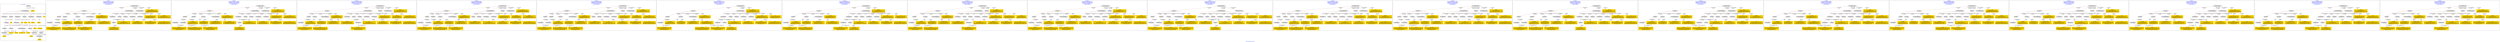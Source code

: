 digraph n0 {
fontcolor="blue"
remincross="true"
label="s26-s-san-francisco-moma.json"
subgraph cluster_0 {
label="1-correct model"
n2[style="filled",color="white",fillcolor="lightgray",label="E12_Production1"];
n3[style="filled",color="white",fillcolor="lightgray",label="E21_Person1"];
n4[style="filled",color="white",fillcolor="lightgray",label="E69_Death1"];
n5[style="filled",color="white",fillcolor="lightgray",label="E74_Group1"];
n6[style="filled",color="white",fillcolor="lightgray",label="E82_Actor_Appellation1"];
n7[style="filled",color="white",fillcolor="lightgray",label="E67_Birth1"];
n8[shape="plaintext",style="filled",fillcolor="gold",label="artistURI"];
n9[style="filled",color="white",fillcolor="lightgray",label="E22_Man-Made_Object1"];
n10[style="filled",color="white",fillcolor="lightgray",label="E35_Title1"];
n11[style="filled",color="white",fillcolor="lightgray",label="E8_Acquisition1"];
n12[style="filled",color="white",fillcolor="lightgray",label="E55_Type1"];
n13[style="filled",color="white",fillcolor="lightgray",label="E54_Dimension1"];
n14[style="filled",color="white",fillcolor="lightgray",label="E78_Collection1"];
n15[shape="plaintext",style="filled",fillcolor="gold",label="url"];
n16[shape="plaintext",style="filled",fillcolor="gold",label="title"];
n17[style="filled",color="white",fillcolor="lightgray",label="E38_Image1"];
n18[shape="plaintext",style="filled",fillcolor="gold",label="image-URL"];
n19[style="filled",color="white",fillcolor="lightgray",label="E48_Place_Name1"];
n20[shape="plaintext",style="filled",fillcolor="gold",label="birthPlace"];
n21[style="filled",color="white",fillcolor="lightgray",label="E52_Time-Span1"];
n22[shape="plaintext",style="filled",fillcolor="gold",label="birthYear"];
n23[style="filled",color="white",fillcolor="lightgray",label="E52_Time-Span2"];
n24[shape="plaintext",style="filled",fillcolor="gold",label="deathYear"];
n25[style="filled",color="white",fillcolor="lightgray",label="E52_Time-Span3"];
n26[shape="plaintext",style="filled",fillcolor="gold",label="when-acquired"];
n27[style="filled",color="white",fillcolor="lightgray",label="E53_Place1"];
n28[shape="plaintext",style="filled",fillcolor="gold",label="dimensions"];
n29[shape="plaintext",style="filled",fillcolor="gold",label="Type_URI"];
n30[shape="plaintext",style="filled",fillcolor="gold",label="type"];
n31[shape="plaintext",style="filled",fillcolor="gold",label="nationality_URI"];
n32[shape="plaintext",style="filled",fillcolor="gold",label="nationality"];
n33[shape="plaintext",style="filled",fillcolor="gold",label="collection"];
n34[shape="plaintext",style="filled",fillcolor="gold",label="artistAppellationURI"];
n35[shape="plaintext",style="filled",fillcolor="gold",label="artistName"];
n36[shape="plaintext",style="filled",fillcolor="gold",label="credit"];
}
subgraph cluster_1 {
label="candidate 0\nlink coherence:0.8709677419354839\nnode coherence:0.9655172413793104\nconfidence:0.4734657735887538\nmapping score:0.5109110049893547\ncost:228.99927\n-precision:0.68-recall:0.62"
n38[style="filled",color="white",fillcolor="lightgray",label="E12_Production1"];
n39[style="filled",color="white",fillcolor="lightgray",label="E55_Type1"];
n40[style="filled",color="white",fillcolor="lightgray",label="E21_Person1"];
n41[style="filled",color="white",fillcolor="lightgray",label="E67_Birth1"];
n42[style="filled",color="white",fillcolor="lightgray",label="E69_Death1"];
n43[style="filled",color="white",fillcolor="lightgray",label="E74_Group1"];
n44[style="filled",color="white",fillcolor="lightgray",label="E82_Actor_Appellation1"];
n45[style="filled",color="white",fillcolor="lightgray",label="E22_Man-Made_Object1"];
n46[style="filled",color="white",fillcolor="lightgray",label="E35_Title1"];
n47[style="filled",color="white",fillcolor="lightgray",label="E38_Image1"];
n48[style="filled",color="white",fillcolor="lightgray",label="E54_Dimension1"];
n49[style="filled",color="white",fillcolor="lightgray",label="E8_Acquisition1"];
n50[style="filled",color="white",fillcolor="lightgray",label="E33_Linguistic_Object2"];
n51[style="filled",color="white",fillcolor="lightgray",label="E52_Time-Span1"];
n52[style="filled",color="white",fillcolor="lightgray",label="E52_Time-Span3"];
n53[style="filled",color="white",fillcolor="lightgray",label="E33_Linguistic_Object1"];
n54[shape="plaintext",style="filled",fillcolor="gold",label="artistAppellationURI\n[E82_Actor_Appellation,classLink,0.904]\n[E21_Person,classLink,0.067]\n[E30_Right,P3_has_note,0.018]\n[E22_Man-Made_Object,P3_has_note,0.01]"];
n55[shape="plaintext",style="filled",fillcolor="gold",label="nationality\n[E74_Group,label,0.55]\n[E74_Group,classLink,0.239]\n[E8_Acquisition,P3_has_note,0.116]\n[E30_Right,P3_has_note,0.094]"];
n56[shape="plaintext",style="filled",fillcolor="gold",label="dimensions\n[E54_Dimension,P3_has_note,0.902]\n[E82_Actor_Appellation,label,0.049]\n[E22_Man-Made_Object,classLink,0.025]\n[E55_Type,label,0.024]"];
n57[shape="plaintext",style="filled",fillcolor="gold",label="when-acquired\n[E52_Time-Span,P82_at_some_time_within,0.435]\n[E52_Time-Span,P82b_end_of_the_end,0.372]\n[E38_Image,classLink,0.097]\n[E52_Time-Span,label,0.096]"];
n58[shape="plaintext",style="filled",fillcolor="gold",label="nationality_URI\n[E74_Group,classLink,0.655]\n[E55_Type,classLink,0.201]\n[E57_Material,classLink,0.117]\n[E74_Group,label,0.028]"];
n59[shape="plaintext",style="filled",fillcolor="gold",label="url\n[E78_Collection,classLink,0.363]\n[E30_Right,P3_has_note,0.263]\n[E22_Man-Made_Object,classLink,0.202]\n[E38_Image,classLink,0.171]"];
n60[shape="plaintext",style="filled",fillcolor="gold",label="birthPlace\n[E33_Linguistic_Object,P3_has_note,0.305]\n[E35_Title,label,0.264]\n[E22_Man-Made_Object,P3_has_note,0.224]\n[E73_Information_Object,P3_has_note,0.208]"];
n61[shape="plaintext",style="filled",fillcolor="gold",label="credit\n[E30_Right,P3_has_note,0.418]\n[E8_Acquisition,P3_has_note,0.398]\n[E22_Man-Made_Object,P3_has_note,0.094]\n[E33_Linguistic_Object,P3_has_note,0.09]"];
n62[shape="plaintext",style="filled",fillcolor="gold",label="deathYear\n[E52_Time-Span,P82b_end_of_the_end,0.393]\n[E52_Time-Span,P82_at_some_time_within,0.358]\n[E12_Production,P3_has_note,0.173]\n[E35_Title,label,0.076]"];
n63[shape="plaintext",style="filled",fillcolor="gold",label="artistName\n[E82_Actor_Appellation,label,0.391]\n[E22_Man-Made_Object,P3_has_note,0.21]\n[E30_Right,P3_has_note,0.209]\n[E73_Information_Object,P3_has_note,0.191]"];
n64[shape="plaintext",style="filled",fillcolor="gold",label="artistURI\n[E21_Person,classLink,0.483]\n[E82_Actor_Appellation,classLink,0.338]\n[E30_Right,P3_has_note,0.127]\n[E8_Acquisition,P3_has_note,0.052]"];
n65[shape="plaintext",style="filled",fillcolor="gold",label="image-URL\n[E38_Image,classLink,0.656]\n[E39_Actor,classLink,0.131]\n[E22_Man-Made_Object,classLink,0.119]\n[E78_Collection,classLink,0.093]"];
n66[shape="plaintext",style="filled",fillcolor="gold",label="type\n[E8_Acquisition,P3_has_note,0.514]\n[E22_Man-Made_Object,P3_has_note,0.18]\n[E73_Information_Object,P3_has_note,0.155]\n[E33_Linguistic_Object,P3_has_note,0.151]"];
n67[shape="plaintext",style="filled",fillcolor="gold",label="birthYear\n[E52_Time-Span,P82b_end_of_the_end,0.432]\n[E52_Time-Span,P82_at_some_time_within,0.306]\n[E52_Time-Span,P82a_begin_of_the_begin,0.173]\n[E12_Production,P3_has_note,0.089]"];
n68[shape="plaintext",style="filled",fillcolor="gold",label="Type_URI\n[E55_Type,classLink,0.513]\n[E57_Material,classLink,0.24]\n[E74_Group,classLink,0.223]\n[E8_Acquisition,P3_has_note,0.024]"];
n69[shape="plaintext",style="filled",fillcolor="gold",label="title\n[E22_Man-Made_Object,P3_has_note,0.282]\n[E35_Title,label,0.275]\n[E73_Information_Object,P3_has_note,0.251]\n[E33_Linguistic_Object,P3_has_note,0.192]"];
}
subgraph cluster_2 {
label="candidate 1\nlink coherence:0.8709677419354839\nnode coherence:0.9655172413793104\nconfidence:0.4734657735887538\nmapping score:0.5109110049893547\ncost:228.99928\n-precision:0.68-recall:0.62"
n71[style="filled",color="white",fillcolor="lightgray",label="E12_Production1"];
n72[style="filled",color="white",fillcolor="lightgray",label="E55_Type1"];
n73[style="filled",color="white",fillcolor="lightgray",label="E21_Person1"];
n74[style="filled",color="white",fillcolor="lightgray",label="E67_Birth1"];
n75[style="filled",color="white",fillcolor="lightgray",label="E69_Death1"];
n76[style="filled",color="white",fillcolor="lightgray",label="E74_Group1"];
n77[style="filled",color="white",fillcolor="lightgray",label="E82_Actor_Appellation1"];
n78[style="filled",color="white",fillcolor="lightgray",label="E22_Man-Made_Object1"];
n79[style="filled",color="white",fillcolor="lightgray",label="E35_Title1"];
n80[style="filled",color="white",fillcolor="lightgray",label="E38_Image1"];
n81[style="filled",color="white",fillcolor="lightgray",label="E54_Dimension1"];
n82[style="filled",color="white",fillcolor="lightgray",label="E8_Acquisition1"];
n83[style="filled",color="white",fillcolor="lightgray",label="E33_Linguistic_Object1"];
n84[style="filled",color="white",fillcolor="lightgray",label="E52_Time-Span1"];
n85[style="filled",color="white",fillcolor="lightgray",label="E52_Time-Span3"];
n86[style="filled",color="white",fillcolor="lightgray",label="E33_Linguistic_Object2"];
n87[shape="plaintext",style="filled",fillcolor="gold",label="artistAppellationURI\n[E82_Actor_Appellation,classLink,0.904]\n[E21_Person,classLink,0.067]\n[E30_Right,P3_has_note,0.018]\n[E22_Man-Made_Object,P3_has_note,0.01]"];
n88[shape="plaintext",style="filled",fillcolor="gold",label="nationality\n[E74_Group,label,0.55]\n[E74_Group,classLink,0.239]\n[E8_Acquisition,P3_has_note,0.116]\n[E30_Right,P3_has_note,0.094]"];
n89[shape="plaintext",style="filled",fillcolor="gold",label="dimensions\n[E54_Dimension,P3_has_note,0.902]\n[E82_Actor_Appellation,label,0.049]\n[E22_Man-Made_Object,classLink,0.025]\n[E55_Type,label,0.024]"];
n90[shape="plaintext",style="filled",fillcolor="gold",label="when-acquired\n[E52_Time-Span,P82_at_some_time_within,0.435]\n[E52_Time-Span,P82b_end_of_the_end,0.372]\n[E38_Image,classLink,0.097]\n[E52_Time-Span,label,0.096]"];
n91[shape="plaintext",style="filled",fillcolor="gold",label="nationality_URI\n[E74_Group,classLink,0.655]\n[E55_Type,classLink,0.201]\n[E57_Material,classLink,0.117]\n[E74_Group,label,0.028]"];
n92[shape="plaintext",style="filled",fillcolor="gold",label="url\n[E78_Collection,classLink,0.363]\n[E30_Right,P3_has_note,0.263]\n[E22_Man-Made_Object,classLink,0.202]\n[E38_Image,classLink,0.171]"];
n93[shape="plaintext",style="filled",fillcolor="gold",label="birthPlace\n[E33_Linguistic_Object,P3_has_note,0.305]\n[E35_Title,label,0.264]\n[E22_Man-Made_Object,P3_has_note,0.224]\n[E73_Information_Object,P3_has_note,0.208]"];
n94[shape="plaintext",style="filled",fillcolor="gold",label="credit\n[E30_Right,P3_has_note,0.418]\n[E8_Acquisition,P3_has_note,0.398]\n[E22_Man-Made_Object,P3_has_note,0.094]\n[E33_Linguistic_Object,P3_has_note,0.09]"];
n95[shape="plaintext",style="filled",fillcolor="gold",label="deathYear\n[E52_Time-Span,P82b_end_of_the_end,0.393]\n[E52_Time-Span,P82_at_some_time_within,0.358]\n[E12_Production,P3_has_note,0.173]\n[E35_Title,label,0.076]"];
n96[shape="plaintext",style="filled",fillcolor="gold",label="artistName\n[E82_Actor_Appellation,label,0.391]\n[E22_Man-Made_Object,P3_has_note,0.21]\n[E30_Right,P3_has_note,0.209]\n[E73_Information_Object,P3_has_note,0.191]"];
n97[shape="plaintext",style="filled",fillcolor="gold",label="artistURI\n[E21_Person,classLink,0.483]\n[E82_Actor_Appellation,classLink,0.338]\n[E30_Right,P3_has_note,0.127]\n[E8_Acquisition,P3_has_note,0.052]"];
n98[shape="plaintext",style="filled",fillcolor="gold",label="image-URL\n[E38_Image,classLink,0.656]\n[E39_Actor,classLink,0.131]\n[E22_Man-Made_Object,classLink,0.119]\n[E78_Collection,classLink,0.093]"];
n99[shape="plaintext",style="filled",fillcolor="gold",label="type\n[E8_Acquisition,P3_has_note,0.514]\n[E22_Man-Made_Object,P3_has_note,0.18]\n[E73_Information_Object,P3_has_note,0.155]\n[E33_Linguistic_Object,P3_has_note,0.151]"];
n100[shape="plaintext",style="filled",fillcolor="gold",label="birthYear\n[E52_Time-Span,P82b_end_of_the_end,0.432]\n[E52_Time-Span,P82_at_some_time_within,0.306]\n[E52_Time-Span,P82a_begin_of_the_begin,0.173]\n[E12_Production,P3_has_note,0.089]"];
n101[shape="plaintext",style="filled",fillcolor="gold",label="Type_URI\n[E55_Type,classLink,0.513]\n[E57_Material,classLink,0.24]\n[E74_Group,classLink,0.223]\n[E8_Acquisition,P3_has_note,0.024]"];
n102[shape="plaintext",style="filled",fillcolor="gold",label="title\n[E22_Man-Made_Object,P3_has_note,0.282]\n[E35_Title,label,0.275]\n[E73_Information_Object,P3_has_note,0.251]\n[E33_Linguistic_Object,P3_has_note,0.192]"];
}
subgraph cluster_3 {
label="candidate 10\nlink coherence:0.8666666666666667\nnode coherence:0.9655172413793104\nconfidence:0.4734657735887538\nmapping score:0.5109110049893547\ncost:227.99936\n-precision:0.63-recall:0.56"
n104[style="filled",color="white",fillcolor="lightgray",label="E12_Production1"];
n105[style="filled",color="white",fillcolor="lightgray",label="E52_Time-Span2"];
n106[style="filled",color="white",fillcolor="lightgray",label="E21_Person1"];
n107[style="filled",color="white",fillcolor="lightgray",label="E67_Birth1"];
n108[style="filled",color="white",fillcolor="lightgray",label="E74_Group1"];
n109[style="filled",color="white",fillcolor="lightgray",label="E82_Actor_Appellation1"];
n110[style="filled",color="white",fillcolor="lightgray",label="E22_Man-Made_Object1"];
n111[style="filled",color="white",fillcolor="lightgray",label="E35_Title1"];
n112[style="filled",color="white",fillcolor="lightgray",label="E38_Image1"];
n113[style="filled",color="white",fillcolor="lightgray",label="E54_Dimension1"];
n114[style="filled",color="white",fillcolor="lightgray",label="E8_Acquisition1"];
n115[style="filled",color="white",fillcolor="lightgray",label="E33_Linguistic_Object1"];
n116[style="filled",color="white",fillcolor="lightgray",label="E55_Type3"];
n117[style="filled",color="white",fillcolor="lightgray",label="E52_Time-Span1"];
n118[style="filled",color="white",fillcolor="lightgray",label="E33_Linguistic_Object2"];
n119[shape="plaintext",style="filled",fillcolor="gold",label="artistAppellationURI\n[E82_Actor_Appellation,classLink,0.904]\n[E21_Person,classLink,0.067]\n[E30_Right,P3_has_note,0.018]\n[E22_Man-Made_Object,P3_has_note,0.01]"];
n120[shape="plaintext",style="filled",fillcolor="gold",label="nationality\n[E74_Group,label,0.55]\n[E74_Group,classLink,0.239]\n[E8_Acquisition,P3_has_note,0.116]\n[E30_Right,P3_has_note,0.094]"];
n121[shape="plaintext",style="filled",fillcolor="gold",label="dimensions\n[E54_Dimension,P3_has_note,0.902]\n[E82_Actor_Appellation,label,0.049]\n[E22_Man-Made_Object,classLink,0.025]\n[E55_Type,label,0.024]"];
n122[shape="plaintext",style="filled",fillcolor="gold",label="when-acquired\n[E52_Time-Span,P82_at_some_time_within,0.435]\n[E52_Time-Span,P82b_end_of_the_end,0.372]\n[E38_Image,classLink,0.097]\n[E52_Time-Span,label,0.096]"];
n123[shape="plaintext",style="filled",fillcolor="gold",label="nationality_URI\n[E74_Group,classLink,0.655]\n[E55_Type,classLink,0.201]\n[E57_Material,classLink,0.117]\n[E74_Group,label,0.028]"];
n124[shape="plaintext",style="filled",fillcolor="gold",label="url\n[E78_Collection,classLink,0.363]\n[E30_Right,P3_has_note,0.263]\n[E22_Man-Made_Object,classLink,0.202]\n[E38_Image,classLink,0.171]"];
n125[shape="plaintext",style="filled",fillcolor="gold",label="birthPlace\n[E33_Linguistic_Object,P3_has_note,0.305]\n[E35_Title,label,0.264]\n[E22_Man-Made_Object,P3_has_note,0.224]\n[E73_Information_Object,P3_has_note,0.208]"];
n126[shape="plaintext",style="filled",fillcolor="gold",label="credit\n[E30_Right,P3_has_note,0.418]\n[E8_Acquisition,P3_has_note,0.398]\n[E22_Man-Made_Object,P3_has_note,0.094]\n[E33_Linguistic_Object,P3_has_note,0.09]"];
n127[shape="plaintext",style="filled",fillcolor="gold",label="deathYear\n[E52_Time-Span,P82b_end_of_the_end,0.393]\n[E52_Time-Span,P82_at_some_time_within,0.358]\n[E12_Production,P3_has_note,0.173]\n[E35_Title,label,0.076]"];
n128[shape="plaintext",style="filled",fillcolor="gold",label="artistName\n[E82_Actor_Appellation,label,0.391]\n[E22_Man-Made_Object,P3_has_note,0.21]\n[E30_Right,P3_has_note,0.209]\n[E73_Information_Object,P3_has_note,0.191]"];
n129[shape="plaintext",style="filled",fillcolor="gold",label="artistURI\n[E21_Person,classLink,0.483]\n[E82_Actor_Appellation,classLink,0.338]\n[E30_Right,P3_has_note,0.127]\n[E8_Acquisition,P3_has_note,0.052]"];
n130[shape="plaintext",style="filled",fillcolor="gold",label="image-URL\n[E38_Image,classLink,0.656]\n[E39_Actor,classLink,0.131]\n[E22_Man-Made_Object,classLink,0.119]\n[E78_Collection,classLink,0.093]"];
n131[shape="plaintext",style="filled",fillcolor="gold",label="type\n[E8_Acquisition,P3_has_note,0.514]\n[E22_Man-Made_Object,P3_has_note,0.18]\n[E73_Information_Object,P3_has_note,0.155]\n[E33_Linguistic_Object,P3_has_note,0.151]"];
n132[shape="plaintext",style="filled",fillcolor="gold",label="birthYear\n[E52_Time-Span,P82b_end_of_the_end,0.432]\n[E52_Time-Span,P82_at_some_time_within,0.306]\n[E52_Time-Span,P82a_begin_of_the_begin,0.173]\n[E12_Production,P3_has_note,0.089]"];
n133[shape="plaintext",style="filled",fillcolor="gold",label="Type_URI\n[E55_Type,classLink,0.513]\n[E57_Material,classLink,0.24]\n[E74_Group,classLink,0.223]\n[E8_Acquisition,P3_has_note,0.024]"];
n134[shape="plaintext",style="filled",fillcolor="gold",label="title\n[E22_Man-Made_Object,P3_has_note,0.282]\n[E35_Title,label,0.275]\n[E73_Information_Object,P3_has_note,0.251]\n[E33_Linguistic_Object,P3_has_note,0.192]"];
}
subgraph cluster_4 {
label="candidate 11\nlink coherence:0.8666666666666667\nnode coherence:0.9655172413793104\nconfidence:0.4734657735887538\nmapping score:0.5109110049893547\ncost:227.99942\n-precision:0.67-recall:0.59"
n136[style="filled",color="white",fillcolor="lightgray",label="E21_Person1"];
n137[style="filled",color="white",fillcolor="lightgray",label="E67_Birth1"];
n138[style="filled",color="white",fillcolor="lightgray",label="E69_Death1"];
n139[style="filled",color="white",fillcolor="lightgray",label="E74_Group1"];
n140[style="filled",color="white",fillcolor="lightgray",label="E82_Actor_Appellation1"];
n141[style="filled",color="white",fillcolor="lightgray",label="E22_Man-Made_Object1"];
n142[style="filled",color="white",fillcolor="lightgray",label="E35_Title1"];
n143[style="filled",color="white",fillcolor="lightgray",label="E38_Image1"];
n144[style="filled",color="white",fillcolor="lightgray",label="E54_Dimension1"];
n145[style="filled",color="white",fillcolor="lightgray",label="E8_Acquisition1"];
n146[style="filled",color="white",fillcolor="lightgray",label="E33_Linguistic_Object2"];
n147[style="filled",color="white",fillcolor="lightgray",label="E55_Type2"];
n148[style="filled",color="white",fillcolor="lightgray",label="E52_Time-Span1"];
n149[style="filled",color="white",fillcolor="lightgray",label="E52_Time-Span3"];
n150[style="filled",color="white",fillcolor="lightgray",label="E33_Linguistic_Object1"];
n151[shape="plaintext",style="filled",fillcolor="gold",label="artistAppellationURI\n[E82_Actor_Appellation,classLink,0.904]\n[E21_Person,classLink,0.067]\n[E30_Right,P3_has_note,0.018]\n[E22_Man-Made_Object,P3_has_note,0.01]"];
n152[shape="plaintext",style="filled",fillcolor="gold",label="Type_URI\n[E55_Type,classLink,0.513]\n[E57_Material,classLink,0.24]\n[E74_Group,classLink,0.223]\n[E8_Acquisition,P3_has_note,0.024]"];
n153[shape="plaintext",style="filled",fillcolor="gold",label="nationality\n[E74_Group,label,0.55]\n[E74_Group,classLink,0.239]\n[E8_Acquisition,P3_has_note,0.116]\n[E30_Right,P3_has_note,0.094]"];
n154[shape="plaintext",style="filled",fillcolor="gold",label="dimensions\n[E54_Dimension,P3_has_note,0.902]\n[E82_Actor_Appellation,label,0.049]\n[E22_Man-Made_Object,classLink,0.025]\n[E55_Type,label,0.024]"];
n155[shape="plaintext",style="filled",fillcolor="gold",label="when-acquired\n[E52_Time-Span,P82_at_some_time_within,0.435]\n[E52_Time-Span,P82b_end_of_the_end,0.372]\n[E38_Image,classLink,0.097]\n[E52_Time-Span,label,0.096]"];
n156[shape="plaintext",style="filled",fillcolor="gold",label="nationality_URI\n[E74_Group,classLink,0.655]\n[E55_Type,classLink,0.201]\n[E57_Material,classLink,0.117]\n[E74_Group,label,0.028]"];
n157[shape="plaintext",style="filled",fillcolor="gold",label="url\n[E78_Collection,classLink,0.363]\n[E30_Right,P3_has_note,0.263]\n[E22_Man-Made_Object,classLink,0.202]\n[E38_Image,classLink,0.171]"];
n158[shape="plaintext",style="filled",fillcolor="gold",label="birthPlace\n[E33_Linguistic_Object,P3_has_note,0.305]\n[E35_Title,label,0.264]\n[E22_Man-Made_Object,P3_has_note,0.224]\n[E73_Information_Object,P3_has_note,0.208]"];
n159[shape="plaintext",style="filled",fillcolor="gold",label="credit\n[E30_Right,P3_has_note,0.418]\n[E8_Acquisition,P3_has_note,0.398]\n[E22_Man-Made_Object,P3_has_note,0.094]\n[E33_Linguistic_Object,P3_has_note,0.09]"];
n160[shape="plaintext",style="filled",fillcolor="gold",label="deathYear\n[E52_Time-Span,P82b_end_of_the_end,0.393]\n[E52_Time-Span,P82_at_some_time_within,0.358]\n[E12_Production,P3_has_note,0.173]\n[E35_Title,label,0.076]"];
n161[shape="plaintext",style="filled",fillcolor="gold",label="artistName\n[E82_Actor_Appellation,label,0.391]\n[E22_Man-Made_Object,P3_has_note,0.21]\n[E30_Right,P3_has_note,0.209]\n[E73_Information_Object,P3_has_note,0.191]"];
n162[shape="plaintext",style="filled",fillcolor="gold",label="artistURI\n[E21_Person,classLink,0.483]\n[E82_Actor_Appellation,classLink,0.338]\n[E30_Right,P3_has_note,0.127]\n[E8_Acquisition,P3_has_note,0.052]"];
n163[shape="plaintext",style="filled",fillcolor="gold",label="image-URL\n[E38_Image,classLink,0.656]\n[E39_Actor,classLink,0.131]\n[E22_Man-Made_Object,classLink,0.119]\n[E78_Collection,classLink,0.093]"];
n164[shape="plaintext",style="filled",fillcolor="gold",label="type\n[E8_Acquisition,P3_has_note,0.514]\n[E22_Man-Made_Object,P3_has_note,0.18]\n[E73_Information_Object,P3_has_note,0.155]\n[E33_Linguistic_Object,P3_has_note,0.151]"];
n165[shape="plaintext",style="filled",fillcolor="gold",label="birthYear\n[E52_Time-Span,P82b_end_of_the_end,0.432]\n[E52_Time-Span,P82_at_some_time_within,0.306]\n[E52_Time-Span,P82a_begin_of_the_begin,0.173]\n[E12_Production,P3_has_note,0.089]"];
n166[shape="plaintext",style="filled",fillcolor="gold",label="title\n[E22_Man-Made_Object,P3_has_note,0.282]\n[E35_Title,label,0.275]\n[E73_Information_Object,P3_has_note,0.251]\n[E33_Linguistic_Object,P3_has_note,0.192]"];
}
subgraph cluster_5 {
label="candidate 12\nlink coherence:0.8666666666666667\nnode coherence:0.9655172413793104\nconfidence:0.4734657735887538\nmapping score:0.5109110049893547\ncost:227.99943\n-precision:0.67-recall:0.59"
n168[style="filled",color="white",fillcolor="lightgray",label="E21_Person1"];
n169[style="filled",color="white",fillcolor="lightgray",label="E67_Birth1"];
n170[style="filled",color="white",fillcolor="lightgray",label="E69_Death1"];
n171[style="filled",color="white",fillcolor="lightgray",label="E74_Group1"];
n172[style="filled",color="white",fillcolor="lightgray",label="E82_Actor_Appellation1"];
n173[style="filled",color="white",fillcolor="lightgray",label="E22_Man-Made_Object1"];
n174[style="filled",color="white",fillcolor="lightgray",label="E35_Title1"];
n175[style="filled",color="white",fillcolor="lightgray",label="E38_Image1"];
n176[style="filled",color="white",fillcolor="lightgray",label="E54_Dimension1"];
n177[style="filled",color="white",fillcolor="lightgray",label="E8_Acquisition1"];
n178[style="filled",color="white",fillcolor="lightgray",label="E33_Linguistic_Object1"];
n179[style="filled",color="white",fillcolor="lightgray",label="E55_Type3"];
n180[style="filled",color="white",fillcolor="lightgray",label="E52_Time-Span1"];
n181[style="filled",color="white",fillcolor="lightgray",label="E52_Time-Span3"];
n182[style="filled",color="white",fillcolor="lightgray",label="E33_Linguistic_Object2"];
n183[shape="plaintext",style="filled",fillcolor="gold",label="artistAppellationURI\n[E82_Actor_Appellation,classLink,0.904]\n[E21_Person,classLink,0.067]\n[E30_Right,P3_has_note,0.018]\n[E22_Man-Made_Object,P3_has_note,0.01]"];
n184[shape="plaintext",style="filled",fillcolor="gold",label="nationality\n[E74_Group,label,0.55]\n[E74_Group,classLink,0.239]\n[E8_Acquisition,P3_has_note,0.116]\n[E30_Right,P3_has_note,0.094]"];
n185[shape="plaintext",style="filled",fillcolor="gold",label="dimensions\n[E54_Dimension,P3_has_note,0.902]\n[E82_Actor_Appellation,label,0.049]\n[E22_Man-Made_Object,classLink,0.025]\n[E55_Type,label,0.024]"];
n186[shape="plaintext",style="filled",fillcolor="gold",label="when-acquired\n[E52_Time-Span,P82_at_some_time_within,0.435]\n[E52_Time-Span,P82b_end_of_the_end,0.372]\n[E38_Image,classLink,0.097]\n[E52_Time-Span,label,0.096]"];
n187[shape="plaintext",style="filled",fillcolor="gold",label="nationality_URI\n[E74_Group,classLink,0.655]\n[E55_Type,classLink,0.201]\n[E57_Material,classLink,0.117]\n[E74_Group,label,0.028]"];
n188[shape="plaintext",style="filled",fillcolor="gold",label="url\n[E78_Collection,classLink,0.363]\n[E30_Right,P3_has_note,0.263]\n[E22_Man-Made_Object,classLink,0.202]\n[E38_Image,classLink,0.171]"];
n189[shape="plaintext",style="filled",fillcolor="gold",label="birthPlace\n[E33_Linguistic_Object,P3_has_note,0.305]\n[E35_Title,label,0.264]\n[E22_Man-Made_Object,P3_has_note,0.224]\n[E73_Information_Object,P3_has_note,0.208]"];
n190[shape="plaintext",style="filled",fillcolor="gold",label="credit\n[E30_Right,P3_has_note,0.418]\n[E8_Acquisition,P3_has_note,0.398]\n[E22_Man-Made_Object,P3_has_note,0.094]\n[E33_Linguistic_Object,P3_has_note,0.09]"];
n191[shape="plaintext",style="filled",fillcolor="gold",label="deathYear\n[E52_Time-Span,P82b_end_of_the_end,0.393]\n[E52_Time-Span,P82_at_some_time_within,0.358]\n[E12_Production,P3_has_note,0.173]\n[E35_Title,label,0.076]"];
n192[shape="plaintext",style="filled",fillcolor="gold",label="artistName\n[E82_Actor_Appellation,label,0.391]\n[E22_Man-Made_Object,P3_has_note,0.21]\n[E30_Right,P3_has_note,0.209]\n[E73_Information_Object,P3_has_note,0.191]"];
n193[shape="plaintext",style="filled",fillcolor="gold",label="artistURI\n[E21_Person,classLink,0.483]\n[E82_Actor_Appellation,classLink,0.338]\n[E30_Right,P3_has_note,0.127]\n[E8_Acquisition,P3_has_note,0.052]"];
n194[shape="plaintext",style="filled",fillcolor="gold",label="image-URL\n[E38_Image,classLink,0.656]\n[E39_Actor,classLink,0.131]\n[E22_Man-Made_Object,classLink,0.119]\n[E78_Collection,classLink,0.093]"];
n195[shape="plaintext",style="filled",fillcolor="gold",label="type\n[E8_Acquisition,P3_has_note,0.514]\n[E22_Man-Made_Object,P3_has_note,0.18]\n[E73_Information_Object,P3_has_note,0.155]\n[E33_Linguistic_Object,P3_has_note,0.151]"];
n196[shape="plaintext",style="filled",fillcolor="gold",label="birthYear\n[E52_Time-Span,P82b_end_of_the_end,0.432]\n[E52_Time-Span,P82_at_some_time_within,0.306]\n[E52_Time-Span,P82a_begin_of_the_begin,0.173]\n[E12_Production,P3_has_note,0.089]"];
n197[shape="plaintext",style="filled",fillcolor="gold",label="Type_URI\n[E55_Type,classLink,0.513]\n[E57_Material,classLink,0.24]\n[E74_Group,classLink,0.223]\n[E8_Acquisition,P3_has_note,0.024]"];
n198[shape="plaintext",style="filled",fillcolor="gold",label="title\n[E22_Man-Made_Object,P3_has_note,0.282]\n[E35_Title,label,0.275]\n[E73_Information_Object,P3_has_note,0.251]\n[E33_Linguistic_Object,P3_has_note,0.192]"];
}
subgraph cluster_6 {
label="candidate 13\nlink coherence:0.8620689655172413\nnode coherence:0.9285714285714286\nconfidence:0.4737192657943794\nmapping score:0.509096898121936\ncost:28.99931\n-precision:0.62-recall:0.53"
n200[style="filled",color="white",fillcolor="lightgray",label="E12_Production1"];
n201[style="filled",color="white",fillcolor="lightgray",label="E52_Time-Span2"];
n202[style="filled",color="white",fillcolor="lightgray",label="E55_Type1"];
n203[style="filled",color="white",fillcolor="lightgray",label="E21_Person1"];
n204[style="filled",color="white",fillcolor="lightgray",label="E67_Birth1"];
n205[style="filled",color="white",fillcolor="lightgray",label="E74_Group1"];
n206[style="filled",color="white",fillcolor="lightgray",label="E82_Actor_Appellation1"];
n207[style="filled",color="white",fillcolor="lightgray",label="E22_Man-Made_Object1"];
n208[style="filled",color="white",fillcolor="lightgray",label="E35_Title1"];
n209[style="filled",color="white",fillcolor="lightgray",label="E38_Image1"];
n210[style="filled",color="white",fillcolor="lightgray",label="E54_Dimension1"];
n211[style="filled",color="white",fillcolor="lightgray",label="E8_Acquisition1"];
n212[style="filled",color="white",fillcolor="lightgray",label="E33_Linguistic_Object1"];
n213[style="filled",color="white",fillcolor="lightgray",label="E52_Time-Span1"];
n214[shape="plaintext",style="filled",fillcolor="gold",label="artistAppellationURI\n[E82_Actor_Appellation,classLink,0.904]\n[E21_Person,classLink,0.067]\n[E30_Right,P3_has_note,0.018]\n[E22_Man-Made_Object,P3_has_note,0.01]"];
n215[shape="plaintext",style="filled",fillcolor="gold",label="nationality\n[E74_Group,label,0.55]\n[E74_Group,classLink,0.239]\n[E8_Acquisition,P3_has_note,0.116]\n[E30_Right,P3_has_note,0.094]"];
n216[shape="plaintext",style="filled",fillcolor="gold",label="dimensions\n[E54_Dimension,P3_has_note,0.902]\n[E82_Actor_Appellation,label,0.049]\n[E22_Man-Made_Object,classLink,0.025]\n[E55_Type,label,0.024]"];
n217[shape="plaintext",style="filled",fillcolor="gold",label="birthYear\n[E52_Time-Span,P82b_end_of_the_end,0.432]\n[E52_Time-Span,P82_at_some_time_within,0.306]\n[E52_Time-Span,P82a_begin_of_the_begin,0.173]\n[E12_Production,P3_has_note,0.089]"];
n218[shape="plaintext",style="filled",fillcolor="gold",label="nationality_URI\n[E74_Group,classLink,0.655]\n[E55_Type,classLink,0.201]\n[E57_Material,classLink,0.117]\n[E74_Group,label,0.028]"];
n219[shape="plaintext",style="filled",fillcolor="gold",label="credit\n[E30_Right,P3_has_note,0.418]\n[E8_Acquisition,P3_has_note,0.398]\n[E22_Man-Made_Object,P3_has_note,0.094]\n[E33_Linguistic_Object,P3_has_note,0.09]"];
n220[shape="plaintext",style="filled",fillcolor="gold",label="deathYear\n[E52_Time-Span,P82b_end_of_the_end,0.393]\n[E52_Time-Span,P82_at_some_time_within,0.358]\n[E12_Production,P3_has_note,0.173]\n[E35_Title,label,0.076]"];
n221[shape="plaintext",style="filled",fillcolor="gold",label="url\n[E78_Collection,classLink,0.363]\n[E30_Right,P3_has_note,0.263]\n[E22_Man-Made_Object,classLink,0.202]\n[E38_Image,classLink,0.171]"];
n222[shape="plaintext",style="filled",fillcolor="gold",label="birthPlace\n[E33_Linguistic_Object,P3_has_note,0.305]\n[E35_Title,label,0.264]\n[E22_Man-Made_Object,P3_has_note,0.224]\n[E73_Information_Object,P3_has_note,0.208]"];
n223[shape="plaintext",style="filled",fillcolor="gold",label="artistName\n[E82_Actor_Appellation,label,0.391]\n[E22_Man-Made_Object,P3_has_note,0.21]\n[E30_Right,P3_has_note,0.209]\n[E73_Information_Object,P3_has_note,0.191]"];
n224[shape="plaintext",style="filled",fillcolor="gold",label="artistURI\n[E21_Person,classLink,0.483]\n[E82_Actor_Appellation,classLink,0.338]\n[E30_Right,P3_has_note,0.127]\n[E8_Acquisition,P3_has_note,0.052]"];
n225[shape="plaintext",style="filled",fillcolor="gold",label="image-URL\n[E38_Image,classLink,0.656]\n[E39_Actor,classLink,0.131]\n[E22_Man-Made_Object,classLink,0.119]\n[E78_Collection,classLink,0.093]"];
n226[shape="plaintext",style="filled",fillcolor="gold",label="type\n[E8_Acquisition,P3_has_note,0.514]\n[E22_Man-Made_Object,P3_has_note,0.18]\n[E73_Information_Object,P3_has_note,0.155]\n[E33_Linguistic_Object,P3_has_note,0.151]"];
n227[shape="plaintext",style="filled",fillcolor="gold",label="when-acquired\n[E52_Time-Span,P82_at_some_time_within,0.435]\n[E52_Time-Span,P82b_end_of_the_end,0.372]\n[E38_Image,classLink,0.097]\n[E52_Time-Span,label,0.096]"];
n228[shape="plaintext",style="filled",fillcolor="gold",label="Type_URI\n[E55_Type,classLink,0.513]\n[E57_Material,classLink,0.24]\n[E74_Group,classLink,0.223]\n[E8_Acquisition,P3_has_note,0.024]"];
n229[shape="plaintext",style="filled",fillcolor="gold",label="title\n[E22_Man-Made_Object,P3_has_note,0.282]\n[E35_Title,label,0.275]\n[E73_Information_Object,P3_has_note,0.251]\n[E33_Linguistic_Object,P3_has_note,0.192]"];
}
subgraph cluster_7 {
label="candidate 14\nlink coherence:0.8620689655172413\nnode coherence:0.9285714285714286\nconfidence:0.4737192657943794\nmapping score:0.509096898121936\ncost:127.99931\n-precision:0.66-recall:0.56"
n231[style="filled",color="white",fillcolor="lightgray",label="E12_Production1"];
n232[style="filled",color="white",fillcolor="lightgray",label="E52_Time-Span2"];
n233[style="filled",color="white",fillcolor="lightgray",label="E55_Type1"];
n234[style="filled",color="white",fillcolor="lightgray",label="E21_Person1"];
n235[style="filled",color="white",fillcolor="lightgray",label="E67_Birth1"];
n236[style="filled",color="white",fillcolor="lightgray",label="E74_Group1"];
n237[style="filled",color="white",fillcolor="lightgray",label="E82_Actor_Appellation1"];
n238[style="filled",color="white",fillcolor="lightgray",label="E22_Man-Made_Object1"];
n239[style="filled",color="white",fillcolor="lightgray",label="E35_Title1"];
n240[style="filled",color="white",fillcolor="lightgray",label="E38_Image1"];
n241[style="filled",color="white",fillcolor="lightgray",label="E54_Dimension1"];
n242[style="filled",color="white",fillcolor="lightgray",label="E8_Acquisition1"];
n243[style="filled",color="white",fillcolor="lightgray",label="E33_Linguistic_Object1"];
n244[style="filled",color="white",fillcolor="lightgray",label="E52_Time-Span1"];
n245[shape="plaintext",style="filled",fillcolor="gold",label="artistAppellationURI\n[E82_Actor_Appellation,classLink,0.904]\n[E21_Person,classLink,0.067]\n[E30_Right,P3_has_note,0.018]\n[E22_Man-Made_Object,P3_has_note,0.01]"];
n246[shape="plaintext",style="filled",fillcolor="gold",label="nationality\n[E74_Group,label,0.55]\n[E74_Group,classLink,0.239]\n[E8_Acquisition,P3_has_note,0.116]\n[E30_Right,P3_has_note,0.094]"];
n247[shape="plaintext",style="filled",fillcolor="gold",label="dimensions\n[E54_Dimension,P3_has_note,0.902]\n[E82_Actor_Appellation,label,0.049]\n[E22_Man-Made_Object,classLink,0.025]\n[E55_Type,label,0.024]"];
n248[shape="plaintext",style="filled",fillcolor="gold",label="when-acquired\n[E52_Time-Span,P82_at_some_time_within,0.435]\n[E52_Time-Span,P82b_end_of_the_end,0.372]\n[E38_Image,classLink,0.097]\n[E52_Time-Span,label,0.096]"];
n249[shape="plaintext",style="filled",fillcolor="gold",label="nationality_URI\n[E74_Group,classLink,0.655]\n[E55_Type,classLink,0.201]\n[E57_Material,classLink,0.117]\n[E74_Group,label,0.028]"];
n250[shape="plaintext",style="filled",fillcolor="gold",label="credit\n[E30_Right,P3_has_note,0.418]\n[E8_Acquisition,P3_has_note,0.398]\n[E22_Man-Made_Object,P3_has_note,0.094]\n[E33_Linguistic_Object,P3_has_note,0.09]"];
n251[shape="plaintext",style="filled",fillcolor="gold",label="url\n[E78_Collection,classLink,0.363]\n[E30_Right,P3_has_note,0.263]\n[E22_Man-Made_Object,classLink,0.202]\n[E38_Image,classLink,0.171]"];
n252[shape="plaintext",style="filled",fillcolor="gold",label="birthPlace\n[E33_Linguistic_Object,P3_has_note,0.305]\n[E35_Title,label,0.264]\n[E22_Man-Made_Object,P3_has_note,0.224]\n[E73_Information_Object,P3_has_note,0.208]"];
n253[shape="plaintext",style="filled",fillcolor="gold",label="deathYear\n[E52_Time-Span,P82b_end_of_the_end,0.393]\n[E52_Time-Span,P82_at_some_time_within,0.358]\n[E12_Production,P3_has_note,0.173]\n[E35_Title,label,0.076]"];
n254[shape="plaintext",style="filled",fillcolor="gold",label="artistName\n[E82_Actor_Appellation,label,0.391]\n[E22_Man-Made_Object,P3_has_note,0.21]\n[E30_Right,P3_has_note,0.209]\n[E73_Information_Object,P3_has_note,0.191]"];
n255[shape="plaintext",style="filled",fillcolor="gold",label="artistURI\n[E21_Person,classLink,0.483]\n[E82_Actor_Appellation,classLink,0.338]\n[E30_Right,P3_has_note,0.127]\n[E8_Acquisition,P3_has_note,0.052]"];
n256[shape="plaintext",style="filled",fillcolor="gold",label="image-URL\n[E38_Image,classLink,0.656]\n[E39_Actor,classLink,0.131]\n[E22_Man-Made_Object,classLink,0.119]\n[E78_Collection,classLink,0.093]"];
n257[shape="plaintext",style="filled",fillcolor="gold",label="type\n[E8_Acquisition,P3_has_note,0.514]\n[E22_Man-Made_Object,P3_has_note,0.18]\n[E73_Information_Object,P3_has_note,0.155]\n[E33_Linguistic_Object,P3_has_note,0.151]"];
n258[shape="plaintext",style="filled",fillcolor="gold",label="birthYear\n[E52_Time-Span,P82b_end_of_the_end,0.432]\n[E52_Time-Span,P82_at_some_time_within,0.306]\n[E52_Time-Span,P82a_begin_of_the_begin,0.173]\n[E12_Production,P3_has_note,0.089]"];
n259[shape="plaintext",style="filled",fillcolor="gold",label="Type_URI\n[E55_Type,classLink,0.513]\n[E57_Material,classLink,0.24]\n[E74_Group,classLink,0.223]\n[E8_Acquisition,P3_has_note,0.024]"];
n260[shape="plaintext",style="filled",fillcolor="gold",label="title\n[E22_Man-Made_Object,P3_has_note,0.282]\n[E35_Title,label,0.275]\n[E73_Information_Object,P3_has_note,0.251]\n[E33_Linguistic_Object,P3_has_note,0.192]"];
}
subgraph cluster_8 {
label="candidate 15\nlink coherence:0.8620689655172413\nnode coherence:0.9285714285714286\nconfidence:0.4737192657943794\nmapping score:0.509096898121936\ncost:127.99936\n-precision:0.66-recall:0.56"
n262[style="filled",color="white",fillcolor="lightgray",label="E12_Production1"];
n263[style="filled",color="white",fillcolor="lightgray",label="E52_Time-Span2"];
n264[style="filled",color="white",fillcolor="lightgray",label="E21_Person1"];
n265[style="filled",color="white",fillcolor="lightgray",label="E67_Birth1"];
n266[style="filled",color="white",fillcolor="lightgray",label="E74_Group1"];
n267[style="filled",color="white",fillcolor="lightgray",label="E82_Actor_Appellation1"];
n268[style="filled",color="white",fillcolor="lightgray",label="E22_Man-Made_Object1"];
n269[style="filled",color="white",fillcolor="lightgray",label="E35_Title1"];
n270[style="filled",color="white",fillcolor="lightgray",label="E38_Image1"];
n271[style="filled",color="white",fillcolor="lightgray",label="E54_Dimension1"];
n272[style="filled",color="white",fillcolor="lightgray",label="E8_Acquisition1"];
n273[style="filled",color="white",fillcolor="lightgray",label="E33_Linguistic_Object1"];
n274[style="filled",color="white",fillcolor="lightgray",label="E55_Type3"];
n275[style="filled",color="white",fillcolor="lightgray",label="E52_Time-Span1"];
n276[shape="plaintext",style="filled",fillcolor="gold",label="artistAppellationURI\n[E82_Actor_Appellation,classLink,0.904]\n[E21_Person,classLink,0.067]\n[E30_Right,P3_has_note,0.018]\n[E22_Man-Made_Object,P3_has_note,0.01]"];
n277[shape="plaintext",style="filled",fillcolor="gold",label="nationality\n[E74_Group,label,0.55]\n[E74_Group,classLink,0.239]\n[E8_Acquisition,P3_has_note,0.116]\n[E30_Right,P3_has_note,0.094]"];
n278[shape="plaintext",style="filled",fillcolor="gold",label="dimensions\n[E54_Dimension,P3_has_note,0.902]\n[E82_Actor_Appellation,label,0.049]\n[E22_Man-Made_Object,classLink,0.025]\n[E55_Type,label,0.024]"];
n279[shape="plaintext",style="filled",fillcolor="gold",label="when-acquired\n[E52_Time-Span,P82_at_some_time_within,0.435]\n[E52_Time-Span,P82b_end_of_the_end,0.372]\n[E38_Image,classLink,0.097]\n[E52_Time-Span,label,0.096]"];
n280[shape="plaintext",style="filled",fillcolor="gold",label="nationality_URI\n[E74_Group,classLink,0.655]\n[E55_Type,classLink,0.201]\n[E57_Material,classLink,0.117]\n[E74_Group,label,0.028]"];
n281[shape="plaintext",style="filled",fillcolor="gold",label="credit\n[E30_Right,P3_has_note,0.418]\n[E8_Acquisition,P3_has_note,0.398]\n[E22_Man-Made_Object,P3_has_note,0.094]\n[E33_Linguistic_Object,P3_has_note,0.09]"];
n282[shape="plaintext",style="filled",fillcolor="gold",label="url\n[E78_Collection,classLink,0.363]\n[E30_Right,P3_has_note,0.263]\n[E22_Man-Made_Object,classLink,0.202]\n[E38_Image,classLink,0.171]"];
n283[shape="plaintext",style="filled",fillcolor="gold",label="birthPlace\n[E33_Linguistic_Object,P3_has_note,0.305]\n[E35_Title,label,0.264]\n[E22_Man-Made_Object,P3_has_note,0.224]\n[E73_Information_Object,P3_has_note,0.208]"];
n284[shape="plaintext",style="filled",fillcolor="gold",label="deathYear\n[E52_Time-Span,P82b_end_of_the_end,0.393]\n[E52_Time-Span,P82_at_some_time_within,0.358]\n[E12_Production,P3_has_note,0.173]\n[E35_Title,label,0.076]"];
n285[shape="plaintext",style="filled",fillcolor="gold",label="artistName\n[E82_Actor_Appellation,label,0.391]\n[E22_Man-Made_Object,P3_has_note,0.21]\n[E30_Right,P3_has_note,0.209]\n[E73_Information_Object,P3_has_note,0.191]"];
n286[shape="plaintext",style="filled",fillcolor="gold",label="artistURI\n[E21_Person,classLink,0.483]\n[E82_Actor_Appellation,classLink,0.338]\n[E30_Right,P3_has_note,0.127]\n[E8_Acquisition,P3_has_note,0.052]"];
n287[shape="plaintext",style="filled",fillcolor="gold",label="image-URL\n[E38_Image,classLink,0.656]\n[E39_Actor,classLink,0.131]\n[E22_Man-Made_Object,classLink,0.119]\n[E78_Collection,classLink,0.093]"];
n288[shape="plaintext",style="filled",fillcolor="gold",label="type\n[E8_Acquisition,P3_has_note,0.514]\n[E22_Man-Made_Object,P3_has_note,0.18]\n[E73_Information_Object,P3_has_note,0.155]\n[E33_Linguistic_Object,P3_has_note,0.151]"];
n289[shape="plaintext",style="filled",fillcolor="gold",label="birthYear\n[E52_Time-Span,P82b_end_of_the_end,0.432]\n[E52_Time-Span,P82_at_some_time_within,0.306]\n[E52_Time-Span,P82a_begin_of_the_begin,0.173]\n[E12_Production,P3_has_note,0.089]"];
n290[shape="plaintext",style="filled",fillcolor="gold",label="Type_URI\n[E55_Type,classLink,0.513]\n[E57_Material,classLink,0.24]\n[E74_Group,classLink,0.223]\n[E8_Acquisition,P3_has_note,0.024]"];
n291[shape="plaintext",style="filled",fillcolor="gold",label="title\n[E22_Man-Made_Object,P3_has_note,0.282]\n[E35_Title,label,0.275]\n[E73_Information_Object,P3_has_note,0.251]\n[E33_Linguistic_Object,P3_has_note,0.192]"];
}
subgraph cluster_9 {
label="candidate 16\nlink coherence:0.8620689655172413\nnode coherence:0.9285714285714286\nconfidence:0.4737192657943794\nmapping score:0.509096898121936\ncost:127.99943\n-precision:0.69-recall:0.59"
n293[style="filled",color="white",fillcolor="lightgray",label="E21_Person1"];
n294[style="filled",color="white",fillcolor="lightgray",label="E67_Birth1"];
n295[style="filled",color="white",fillcolor="lightgray",label="E69_Death1"];
n296[style="filled",color="white",fillcolor="lightgray",label="E74_Group1"];
n297[style="filled",color="white",fillcolor="lightgray",label="E82_Actor_Appellation1"];
n298[style="filled",color="white",fillcolor="lightgray",label="E22_Man-Made_Object1"];
n299[style="filled",color="white",fillcolor="lightgray",label="E35_Title1"];
n300[style="filled",color="white",fillcolor="lightgray",label="E38_Image1"];
n301[style="filled",color="white",fillcolor="lightgray",label="E54_Dimension1"];
n302[style="filled",color="white",fillcolor="lightgray",label="E8_Acquisition1"];
n303[style="filled",color="white",fillcolor="lightgray",label="E33_Linguistic_Object1"];
n304[style="filled",color="white",fillcolor="lightgray",label="E55_Type3"];
n305[style="filled",color="white",fillcolor="lightgray",label="E52_Time-Span1"];
n306[style="filled",color="white",fillcolor="lightgray",label="E52_Time-Span3"];
n307[shape="plaintext",style="filled",fillcolor="gold",label="artistAppellationURI\n[E82_Actor_Appellation,classLink,0.904]\n[E21_Person,classLink,0.067]\n[E30_Right,P3_has_note,0.018]\n[E22_Man-Made_Object,P3_has_note,0.01]"];
n308[shape="plaintext",style="filled",fillcolor="gold",label="nationality\n[E74_Group,label,0.55]\n[E74_Group,classLink,0.239]\n[E8_Acquisition,P3_has_note,0.116]\n[E30_Right,P3_has_note,0.094]"];
n309[shape="plaintext",style="filled",fillcolor="gold",label="dimensions\n[E54_Dimension,P3_has_note,0.902]\n[E82_Actor_Appellation,label,0.049]\n[E22_Man-Made_Object,classLink,0.025]\n[E55_Type,label,0.024]"];
n310[shape="plaintext",style="filled",fillcolor="gold",label="when-acquired\n[E52_Time-Span,P82_at_some_time_within,0.435]\n[E52_Time-Span,P82b_end_of_the_end,0.372]\n[E38_Image,classLink,0.097]\n[E52_Time-Span,label,0.096]"];
n311[shape="plaintext",style="filled",fillcolor="gold",label="nationality_URI\n[E74_Group,classLink,0.655]\n[E55_Type,classLink,0.201]\n[E57_Material,classLink,0.117]\n[E74_Group,label,0.028]"];
n312[shape="plaintext",style="filled",fillcolor="gold",label="credit\n[E30_Right,P3_has_note,0.418]\n[E8_Acquisition,P3_has_note,0.398]\n[E22_Man-Made_Object,P3_has_note,0.094]\n[E33_Linguistic_Object,P3_has_note,0.09]"];
n313[shape="plaintext",style="filled",fillcolor="gold",label="url\n[E78_Collection,classLink,0.363]\n[E30_Right,P3_has_note,0.263]\n[E22_Man-Made_Object,classLink,0.202]\n[E38_Image,classLink,0.171]"];
n314[shape="plaintext",style="filled",fillcolor="gold",label="birthPlace\n[E33_Linguistic_Object,P3_has_note,0.305]\n[E35_Title,label,0.264]\n[E22_Man-Made_Object,P3_has_note,0.224]\n[E73_Information_Object,P3_has_note,0.208]"];
n315[shape="plaintext",style="filled",fillcolor="gold",label="deathYear\n[E52_Time-Span,P82b_end_of_the_end,0.393]\n[E52_Time-Span,P82_at_some_time_within,0.358]\n[E12_Production,P3_has_note,0.173]\n[E35_Title,label,0.076]"];
n316[shape="plaintext",style="filled",fillcolor="gold",label="artistName\n[E82_Actor_Appellation,label,0.391]\n[E22_Man-Made_Object,P3_has_note,0.21]\n[E30_Right,P3_has_note,0.209]\n[E73_Information_Object,P3_has_note,0.191]"];
n317[shape="plaintext",style="filled",fillcolor="gold",label="artistURI\n[E21_Person,classLink,0.483]\n[E82_Actor_Appellation,classLink,0.338]\n[E30_Right,P3_has_note,0.127]\n[E8_Acquisition,P3_has_note,0.052]"];
n318[shape="plaintext",style="filled",fillcolor="gold",label="image-URL\n[E38_Image,classLink,0.656]\n[E39_Actor,classLink,0.131]\n[E22_Man-Made_Object,classLink,0.119]\n[E78_Collection,classLink,0.093]"];
n319[shape="plaintext",style="filled",fillcolor="gold",label="type\n[E8_Acquisition,P3_has_note,0.514]\n[E22_Man-Made_Object,P3_has_note,0.18]\n[E73_Information_Object,P3_has_note,0.155]\n[E33_Linguistic_Object,P3_has_note,0.151]"];
n320[shape="plaintext",style="filled",fillcolor="gold",label="birthYear\n[E52_Time-Span,P82b_end_of_the_end,0.432]\n[E52_Time-Span,P82_at_some_time_within,0.306]\n[E52_Time-Span,P82a_begin_of_the_begin,0.173]\n[E12_Production,P3_has_note,0.089]"];
n321[shape="plaintext",style="filled",fillcolor="gold",label="Type_URI\n[E55_Type,classLink,0.513]\n[E57_Material,classLink,0.24]\n[E74_Group,classLink,0.223]\n[E8_Acquisition,P3_has_note,0.024]"];
n322[shape="plaintext",style="filled",fillcolor="gold",label="title\n[E22_Man-Made_Object,P3_has_note,0.282]\n[E35_Title,label,0.275]\n[E73_Information_Object,P3_has_note,0.251]\n[E33_Linguistic_Object,P3_has_note,0.192]"];
}
subgraph cluster_10 {
label="candidate 17\nlink coherence:0.8387096774193549\nnode coherence:0.9285714285714286\nconfidence:0.4737192657943794\nmapping score:0.509096898121936\ncost:228.99927\n-precision:0.68-recall:0.62"
n324[style="filled",color="white",fillcolor="lightgray",label="E12_Production1"];
n325[style="filled",color="white",fillcolor="lightgray",label="E55_Type1"];
n326[style="filled",color="white",fillcolor="lightgray",label="E21_Person1"];
n327[style="filled",color="white",fillcolor="lightgray",label="E67_Birth1"];
n328[style="filled",color="white",fillcolor="lightgray",label="E69_Death1"];
n329[style="filled",color="white",fillcolor="lightgray",label="E74_Group1"];
n330[style="filled",color="white",fillcolor="lightgray",label="E82_Actor_Appellation1"];
n331[style="filled",color="white",fillcolor="lightgray",label="E22_Man-Made_Object1"];
n332[style="filled",color="white",fillcolor="lightgray",label="E35_Title1"];
n333[style="filled",color="white",fillcolor="lightgray",label="E38_Image1"];
n334[style="filled",color="white",fillcolor="lightgray",label="E54_Dimension1"];
n335[style="filled",color="white",fillcolor="lightgray",label="E8_Acquisition1"];
n336[style="filled",color="white",fillcolor="lightgray",label="E33_Linguistic_Object2"];
n337[style="filled",color="white",fillcolor="lightgray",label="E52_Time-Span1"];
n338[style="filled",color="white",fillcolor="lightgray",label="E52_Time-Span3"];
n339[style="filled",color="white",fillcolor="lightgray",label="E33_Linguistic_Object1"];
n340[shape="plaintext",style="filled",fillcolor="gold",label="artistAppellationURI\n[E82_Actor_Appellation,classLink,0.904]\n[E21_Person,classLink,0.067]\n[E30_Right,P3_has_note,0.018]\n[E22_Man-Made_Object,P3_has_note,0.01]"];
n341[shape="plaintext",style="filled",fillcolor="gold",label="nationality\n[E74_Group,label,0.55]\n[E74_Group,classLink,0.239]\n[E8_Acquisition,P3_has_note,0.116]\n[E30_Right,P3_has_note,0.094]"];
n342[shape="plaintext",style="filled",fillcolor="gold",label="dimensions\n[E54_Dimension,P3_has_note,0.902]\n[E82_Actor_Appellation,label,0.049]\n[E22_Man-Made_Object,classLink,0.025]\n[E55_Type,label,0.024]"];
n343[shape="plaintext",style="filled",fillcolor="gold",label="when-acquired\n[E52_Time-Span,P82_at_some_time_within,0.435]\n[E52_Time-Span,P82b_end_of_the_end,0.372]\n[E38_Image,classLink,0.097]\n[E52_Time-Span,label,0.096]"];
n344[shape="plaintext",style="filled",fillcolor="gold",label="nationality_URI\n[E74_Group,classLink,0.655]\n[E55_Type,classLink,0.201]\n[E57_Material,classLink,0.117]\n[E74_Group,label,0.028]"];
n345[shape="plaintext",style="filled",fillcolor="gold",label="credit\n[E30_Right,P3_has_note,0.418]\n[E8_Acquisition,P3_has_note,0.398]\n[E22_Man-Made_Object,P3_has_note,0.094]\n[E33_Linguistic_Object,P3_has_note,0.09]"];
n346[shape="plaintext",style="filled",fillcolor="gold",label="url\n[E78_Collection,classLink,0.363]\n[E30_Right,P3_has_note,0.263]\n[E22_Man-Made_Object,classLink,0.202]\n[E38_Image,classLink,0.171]"];
n347[shape="plaintext",style="filled",fillcolor="gold",label="birthPlace\n[E33_Linguistic_Object,P3_has_note,0.305]\n[E35_Title,label,0.264]\n[E22_Man-Made_Object,P3_has_note,0.224]\n[E73_Information_Object,P3_has_note,0.208]"];
n348[shape="plaintext",style="filled",fillcolor="gold",label="deathYear\n[E52_Time-Span,P82b_end_of_the_end,0.393]\n[E52_Time-Span,P82_at_some_time_within,0.358]\n[E12_Production,P3_has_note,0.173]\n[E35_Title,label,0.076]"];
n349[shape="plaintext",style="filled",fillcolor="gold",label="artistName\n[E82_Actor_Appellation,label,0.391]\n[E22_Man-Made_Object,P3_has_note,0.21]\n[E30_Right,P3_has_note,0.209]\n[E73_Information_Object,P3_has_note,0.191]"];
n350[shape="plaintext",style="filled",fillcolor="gold",label="artistURI\n[E21_Person,classLink,0.483]\n[E82_Actor_Appellation,classLink,0.338]\n[E30_Right,P3_has_note,0.127]\n[E8_Acquisition,P3_has_note,0.052]"];
n351[shape="plaintext",style="filled",fillcolor="gold",label="image-URL\n[E38_Image,classLink,0.656]\n[E39_Actor,classLink,0.131]\n[E22_Man-Made_Object,classLink,0.119]\n[E78_Collection,classLink,0.093]"];
n352[shape="plaintext",style="filled",fillcolor="gold",label="type\n[E8_Acquisition,P3_has_note,0.514]\n[E22_Man-Made_Object,P3_has_note,0.18]\n[E73_Information_Object,P3_has_note,0.155]\n[E33_Linguistic_Object,P3_has_note,0.151]"];
n353[shape="plaintext",style="filled",fillcolor="gold",label="birthYear\n[E52_Time-Span,P82b_end_of_the_end,0.432]\n[E52_Time-Span,P82_at_some_time_within,0.306]\n[E52_Time-Span,P82a_begin_of_the_begin,0.173]\n[E12_Production,P3_has_note,0.089]"];
n354[shape="plaintext",style="filled",fillcolor="gold",label="Type_URI\n[E55_Type,classLink,0.513]\n[E57_Material,classLink,0.24]\n[E74_Group,classLink,0.223]\n[E8_Acquisition,P3_has_note,0.024]"];
n355[shape="plaintext",style="filled",fillcolor="gold",label="title\n[E22_Man-Made_Object,P3_has_note,0.282]\n[E35_Title,label,0.275]\n[E73_Information_Object,P3_has_note,0.251]\n[E33_Linguistic_Object,P3_has_note,0.192]"];
}
subgraph cluster_11 {
label="candidate 18\nlink coherence:0.8387096774193549\nnode coherence:0.9655172413793104\nconfidence:0.4734657735887538\nmapping score:0.5109110049893547\ncost:228.99932\n-precision:0.68-recall:0.62"
n357[style="filled",color="white",fillcolor="lightgray",label="E21_Person1"];
n358[style="filled",color="white",fillcolor="lightgray",label="E67_Birth1"];
n359[style="filled",color="white",fillcolor="lightgray",label="E69_Death1"];
n360[style="filled",color="white",fillcolor="lightgray",label="E74_Group1"];
n361[style="filled",color="white",fillcolor="lightgray",label="E82_Actor_Appellation1"];
n362[style="filled",color="white",fillcolor="lightgray",label="E22_Man-Made_Object1"];
n363[style="filled",color="white",fillcolor="lightgray",label="E12_Production1"];
n364[style="filled",color="white",fillcolor="lightgray",label="E35_Title1"];
n365[style="filled",color="white",fillcolor="lightgray",label="E38_Image1"];
n366[style="filled",color="white",fillcolor="lightgray",label="E54_Dimension1"];
n367[style="filled",color="white",fillcolor="lightgray",label="E8_Acquisition1"];
n368[style="filled",color="white",fillcolor="lightgray",label="E33_Linguistic_Object2"];
n369[style="filled",color="white",fillcolor="lightgray",label="E55_Type2"];
n370[style="filled",color="white",fillcolor="lightgray",label="E52_Time-Span1"];
n371[style="filled",color="white",fillcolor="lightgray",label="E52_Time-Span3"];
n372[style="filled",color="white",fillcolor="lightgray",label="E33_Linguistic_Object1"];
n373[shape="plaintext",style="filled",fillcolor="gold",label="artistAppellationURI\n[E82_Actor_Appellation,classLink,0.904]\n[E21_Person,classLink,0.067]\n[E30_Right,P3_has_note,0.018]\n[E22_Man-Made_Object,P3_has_note,0.01]"];
n374[shape="plaintext",style="filled",fillcolor="gold",label="Type_URI\n[E55_Type,classLink,0.513]\n[E57_Material,classLink,0.24]\n[E74_Group,classLink,0.223]\n[E8_Acquisition,P3_has_note,0.024]"];
n375[shape="plaintext",style="filled",fillcolor="gold",label="nationality\n[E74_Group,label,0.55]\n[E74_Group,classLink,0.239]\n[E8_Acquisition,P3_has_note,0.116]\n[E30_Right,P3_has_note,0.094]"];
n376[shape="plaintext",style="filled",fillcolor="gold",label="dimensions\n[E54_Dimension,P3_has_note,0.902]\n[E82_Actor_Appellation,label,0.049]\n[E22_Man-Made_Object,classLink,0.025]\n[E55_Type,label,0.024]"];
n377[shape="plaintext",style="filled",fillcolor="gold",label="when-acquired\n[E52_Time-Span,P82_at_some_time_within,0.435]\n[E52_Time-Span,P82b_end_of_the_end,0.372]\n[E38_Image,classLink,0.097]\n[E52_Time-Span,label,0.096]"];
n378[shape="plaintext",style="filled",fillcolor="gold",label="nationality_URI\n[E74_Group,classLink,0.655]\n[E55_Type,classLink,0.201]\n[E57_Material,classLink,0.117]\n[E74_Group,label,0.028]"];
n379[shape="plaintext",style="filled",fillcolor="gold",label="url\n[E78_Collection,classLink,0.363]\n[E30_Right,P3_has_note,0.263]\n[E22_Man-Made_Object,classLink,0.202]\n[E38_Image,classLink,0.171]"];
n380[shape="plaintext",style="filled",fillcolor="gold",label="birthPlace\n[E33_Linguistic_Object,P3_has_note,0.305]\n[E35_Title,label,0.264]\n[E22_Man-Made_Object,P3_has_note,0.224]\n[E73_Information_Object,P3_has_note,0.208]"];
n381[shape="plaintext",style="filled",fillcolor="gold",label="credit\n[E30_Right,P3_has_note,0.418]\n[E8_Acquisition,P3_has_note,0.398]\n[E22_Man-Made_Object,P3_has_note,0.094]\n[E33_Linguistic_Object,P3_has_note,0.09]"];
n382[shape="plaintext",style="filled",fillcolor="gold",label="deathYear\n[E52_Time-Span,P82b_end_of_the_end,0.393]\n[E52_Time-Span,P82_at_some_time_within,0.358]\n[E12_Production,P3_has_note,0.173]\n[E35_Title,label,0.076]"];
n383[shape="plaintext",style="filled",fillcolor="gold",label="artistName\n[E82_Actor_Appellation,label,0.391]\n[E22_Man-Made_Object,P3_has_note,0.21]\n[E30_Right,P3_has_note,0.209]\n[E73_Information_Object,P3_has_note,0.191]"];
n384[shape="plaintext",style="filled",fillcolor="gold",label="artistURI\n[E21_Person,classLink,0.483]\n[E82_Actor_Appellation,classLink,0.338]\n[E30_Right,P3_has_note,0.127]\n[E8_Acquisition,P3_has_note,0.052]"];
n385[shape="plaintext",style="filled",fillcolor="gold",label="image-URL\n[E38_Image,classLink,0.656]\n[E39_Actor,classLink,0.131]\n[E22_Man-Made_Object,classLink,0.119]\n[E78_Collection,classLink,0.093]"];
n386[shape="plaintext",style="filled",fillcolor="gold",label="type\n[E8_Acquisition,P3_has_note,0.514]\n[E22_Man-Made_Object,P3_has_note,0.18]\n[E73_Information_Object,P3_has_note,0.155]\n[E33_Linguistic_Object,P3_has_note,0.151]"];
n387[shape="plaintext",style="filled",fillcolor="gold",label="birthYear\n[E52_Time-Span,P82b_end_of_the_end,0.432]\n[E52_Time-Span,P82_at_some_time_within,0.306]\n[E52_Time-Span,P82a_begin_of_the_begin,0.173]\n[E12_Production,P3_has_note,0.089]"];
n388[shape="plaintext",style="filled",fillcolor="gold",label="title\n[E22_Man-Made_Object,P3_has_note,0.282]\n[E35_Title,label,0.275]\n[E73_Information_Object,P3_has_note,0.251]\n[E33_Linguistic_Object,P3_has_note,0.192]"];
}
subgraph cluster_12 {
label="candidate 19\nlink coherence:0.8387096774193549\nnode coherence:0.9655172413793104\nconfidence:0.4734657735887538\nmapping score:0.5109110049893547\ncost:228.99933\n-precision:0.68-recall:0.62"
n390[style="filled",color="white",fillcolor="lightgray",label="E21_Person1"];
n391[style="filled",color="white",fillcolor="lightgray",label="E67_Birth1"];
n392[style="filled",color="white",fillcolor="lightgray",label="E69_Death1"];
n393[style="filled",color="white",fillcolor="lightgray",label="E74_Group1"];
n394[style="filled",color="white",fillcolor="lightgray",label="E82_Actor_Appellation1"];
n395[style="filled",color="white",fillcolor="lightgray",label="E22_Man-Made_Object1"];
n396[style="filled",color="white",fillcolor="lightgray",label="E12_Production1"];
n397[style="filled",color="white",fillcolor="lightgray",label="E35_Title1"];
n398[style="filled",color="white",fillcolor="lightgray",label="E38_Image1"];
n399[style="filled",color="white",fillcolor="lightgray",label="E54_Dimension1"];
n400[style="filled",color="white",fillcolor="lightgray",label="E8_Acquisition1"];
n401[style="filled",color="white",fillcolor="lightgray",label="E33_Linguistic_Object1"];
n402[style="filled",color="white",fillcolor="lightgray",label="E55_Type3"];
n403[style="filled",color="white",fillcolor="lightgray",label="E52_Time-Span1"];
n404[style="filled",color="white",fillcolor="lightgray",label="E52_Time-Span3"];
n405[style="filled",color="white",fillcolor="lightgray",label="E33_Linguistic_Object2"];
n406[shape="plaintext",style="filled",fillcolor="gold",label="artistAppellationURI\n[E82_Actor_Appellation,classLink,0.904]\n[E21_Person,classLink,0.067]\n[E30_Right,P3_has_note,0.018]\n[E22_Man-Made_Object,P3_has_note,0.01]"];
n407[shape="plaintext",style="filled",fillcolor="gold",label="nationality\n[E74_Group,label,0.55]\n[E74_Group,classLink,0.239]\n[E8_Acquisition,P3_has_note,0.116]\n[E30_Right,P3_has_note,0.094]"];
n408[shape="plaintext",style="filled",fillcolor="gold",label="dimensions\n[E54_Dimension,P3_has_note,0.902]\n[E82_Actor_Appellation,label,0.049]\n[E22_Man-Made_Object,classLink,0.025]\n[E55_Type,label,0.024]"];
n409[shape="plaintext",style="filled",fillcolor="gold",label="when-acquired\n[E52_Time-Span,P82_at_some_time_within,0.435]\n[E52_Time-Span,P82b_end_of_the_end,0.372]\n[E38_Image,classLink,0.097]\n[E52_Time-Span,label,0.096]"];
n410[shape="plaintext",style="filled",fillcolor="gold",label="nationality_URI\n[E74_Group,classLink,0.655]\n[E55_Type,classLink,0.201]\n[E57_Material,classLink,0.117]\n[E74_Group,label,0.028]"];
n411[shape="plaintext",style="filled",fillcolor="gold",label="url\n[E78_Collection,classLink,0.363]\n[E30_Right,P3_has_note,0.263]\n[E22_Man-Made_Object,classLink,0.202]\n[E38_Image,classLink,0.171]"];
n412[shape="plaintext",style="filled",fillcolor="gold",label="birthPlace\n[E33_Linguistic_Object,P3_has_note,0.305]\n[E35_Title,label,0.264]\n[E22_Man-Made_Object,P3_has_note,0.224]\n[E73_Information_Object,P3_has_note,0.208]"];
n413[shape="plaintext",style="filled",fillcolor="gold",label="credit\n[E30_Right,P3_has_note,0.418]\n[E8_Acquisition,P3_has_note,0.398]\n[E22_Man-Made_Object,P3_has_note,0.094]\n[E33_Linguistic_Object,P3_has_note,0.09]"];
n414[shape="plaintext",style="filled",fillcolor="gold",label="deathYear\n[E52_Time-Span,P82b_end_of_the_end,0.393]\n[E52_Time-Span,P82_at_some_time_within,0.358]\n[E12_Production,P3_has_note,0.173]\n[E35_Title,label,0.076]"];
n415[shape="plaintext",style="filled",fillcolor="gold",label="artistName\n[E82_Actor_Appellation,label,0.391]\n[E22_Man-Made_Object,P3_has_note,0.21]\n[E30_Right,P3_has_note,0.209]\n[E73_Information_Object,P3_has_note,0.191]"];
n416[shape="plaintext",style="filled",fillcolor="gold",label="artistURI\n[E21_Person,classLink,0.483]\n[E82_Actor_Appellation,classLink,0.338]\n[E30_Right,P3_has_note,0.127]\n[E8_Acquisition,P3_has_note,0.052]"];
n417[shape="plaintext",style="filled",fillcolor="gold",label="image-URL\n[E38_Image,classLink,0.656]\n[E39_Actor,classLink,0.131]\n[E22_Man-Made_Object,classLink,0.119]\n[E78_Collection,classLink,0.093]"];
n418[shape="plaintext",style="filled",fillcolor="gold",label="type\n[E8_Acquisition,P3_has_note,0.514]\n[E22_Man-Made_Object,P3_has_note,0.18]\n[E73_Information_Object,P3_has_note,0.155]\n[E33_Linguistic_Object,P3_has_note,0.151]"];
n419[shape="plaintext",style="filled",fillcolor="gold",label="birthYear\n[E52_Time-Span,P82b_end_of_the_end,0.432]\n[E52_Time-Span,P82_at_some_time_within,0.306]\n[E52_Time-Span,P82a_begin_of_the_begin,0.173]\n[E12_Production,P3_has_note,0.089]"];
n420[shape="plaintext",style="filled",fillcolor="gold",label="Type_URI\n[E55_Type,classLink,0.513]\n[E57_Material,classLink,0.24]\n[E74_Group,classLink,0.223]\n[E8_Acquisition,P3_has_note,0.024]"];
n421[shape="plaintext",style="filled",fillcolor="gold",label="title\n[E22_Man-Made_Object,P3_has_note,0.282]\n[E35_Title,label,0.275]\n[E73_Information_Object,P3_has_note,0.251]\n[E33_Linguistic_Object,P3_has_note,0.192]"];
}
subgraph cluster_13 {
label="candidate 2\nlink coherence:0.8666666666666667\nnode coherence:0.9285714285714286\nconfidence:0.4737192657943794\nmapping score:0.509096898121936\ncost:128.99928\n-precision:0.7-recall:0.62"
n423[style="filled",color="white",fillcolor="lightgray",label="E12_Production1"];
n424[style="filled",color="white",fillcolor="lightgray",label="E55_Type1"];
n425[style="filled",color="white",fillcolor="lightgray",label="E21_Person1"];
n426[style="filled",color="white",fillcolor="lightgray",label="E67_Birth1"];
n427[style="filled",color="white",fillcolor="lightgray",label="E69_Death1"];
n428[style="filled",color="white",fillcolor="lightgray",label="E74_Group1"];
n429[style="filled",color="white",fillcolor="lightgray",label="E82_Actor_Appellation1"];
n430[style="filled",color="white",fillcolor="lightgray",label="E22_Man-Made_Object1"];
n431[style="filled",color="white",fillcolor="lightgray",label="E35_Title1"];
n432[style="filled",color="white",fillcolor="lightgray",label="E38_Image1"];
n433[style="filled",color="white",fillcolor="lightgray",label="E54_Dimension1"];
n434[style="filled",color="white",fillcolor="lightgray",label="E8_Acquisition1"];
n435[style="filled",color="white",fillcolor="lightgray",label="E33_Linguistic_Object1"];
n436[style="filled",color="white",fillcolor="lightgray",label="E52_Time-Span1"];
n437[style="filled",color="white",fillcolor="lightgray",label="E52_Time-Span3"];
n438[shape="plaintext",style="filled",fillcolor="gold",label="artistAppellationURI\n[E82_Actor_Appellation,classLink,0.904]\n[E21_Person,classLink,0.067]\n[E30_Right,P3_has_note,0.018]\n[E22_Man-Made_Object,P3_has_note,0.01]"];
n439[shape="plaintext",style="filled",fillcolor="gold",label="nationality\n[E74_Group,label,0.55]\n[E74_Group,classLink,0.239]\n[E8_Acquisition,P3_has_note,0.116]\n[E30_Right,P3_has_note,0.094]"];
n440[shape="plaintext",style="filled",fillcolor="gold",label="dimensions\n[E54_Dimension,P3_has_note,0.902]\n[E82_Actor_Appellation,label,0.049]\n[E22_Man-Made_Object,classLink,0.025]\n[E55_Type,label,0.024]"];
n441[shape="plaintext",style="filled",fillcolor="gold",label="when-acquired\n[E52_Time-Span,P82_at_some_time_within,0.435]\n[E52_Time-Span,P82b_end_of_the_end,0.372]\n[E38_Image,classLink,0.097]\n[E52_Time-Span,label,0.096]"];
n442[shape="plaintext",style="filled",fillcolor="gold",label="nationality_URI\n[E74_Group,classLink,0.655]\n[E55_Type,classLink,0.201]\n[E57_Material,classLink,0.117]\n[E74_Group,label,0.028]"];
n443[shape="plaintext",style="filled",fillcolor="gold",label="credit\n[E30_Right,P3_has_note,0.418]\n[E8_Acquisition,P3_has_note,0.398]\n[E22_Man-Made_Object,P3_has_note,0.094]\n[E33_Linguistic_Object,P3_has_note,0.09]"];
n444[shape="plaintext",style="filled",fillcolor="gold",label="url\n[E78_Collection,classLink,0.363]\n[E30_Right,P3_has_note,0.263]\n[E22_Man-Made_Object,classLink,0.202]\n[E38_Image,classLink,0.171]"];
n445[shape="plaintext",style="filled",fillcolor="gold",label="birthPlace\n[E33_Linguistic_Object,P3_has_note,0.305]\n[E35_Title,label,0.264]\n[E22_Man-Made_Object,P3_has_note,0.224]\n[E73_Information_Object,P3_has_note,0.208]"];
n446[shape="plaintext",style="filled",fillcolor="gold",label="deathYear\n[E52_Time-Span,P82b_end_of_the_end,0.393]\n[E52_Time-Span,P82_at_some_time_within,0.358]\n[E12_Production,P3_has_note,0.173]\n[E35_Title,label,0.076]"];
n447[shape="plaintext",style="filled",fillcolor="gold",label="artistName\n[E82_Actor_Appellation,label,0.391]\n[E22_Man-Made_Object,P3_has_note,0.21]\n[E30_Right,P3_has_note,0.209]\n[E73_Information_Object,P3_has_note,0.191]"];
n448[shape="plaintext",style="filled",fillcolor="gold",label="artistURI\n[E21_Person,classLink,0.483]\n[E82_Actor_Appellation,classLink,0.338]\n[E30_Right,P3_has_note,0.127]\n[E8_Acquisition,P3_has_note,0.052]"];
n449[shape="plaintext",style="filled",fillcolor="gold",label="image-URL\n[E38_Image,classLink,0.656]\n[E39_Actor,classLink,0.131]\n[E22_Man-Made_Object,classLink,0.119]\n[E78_Collection,classLink,0.093]"];
n450[shape="plaintext",style="filled",fillcolor="gold",label="type\n[E8_Acquisition,P3_has_note,0.514]\n[E22_Man-Made_Object,P3_has_note,0.18]\n[E73_Information_Object,P3_has_note,0.155]\n[E33_Linguistic_Object,P3_has_note,0.151]"];
n451[shape="plaintext",style="filled",fillcolor="gold",label="birthYear\n[E52_Time-Span,P82b_end_of_the_end,0.432]\n[E52_Time-Span,P82_at_some_time_within,0.306]\n[E52_Time-Span,P82a_begin_of_the_begin,0.173]\n[E12_Production,P3_has_note,0.089]"];
n452[shape="plaintext",style="filled",fillcolor="gold",label="Type_URI\n[E55_Type,classLink,0.513]\n[E57_Material,classLink,0.24]\n[E74_Group,classLink,0.223]\n[E8_Acquisition,P3_has_note,0.024]"];
n453[shape="plaintext",style="filled",fillcolor="gold",label="title\n[E22_Man-Made_Object,P3_has_note,0.282]\n[E35_Title,label,0.275]\n[E73_Information_Object,P3_has_note,0.251]\n[E33_Linguistic_Object,P3_has_note,0.192]"];
}
subgraph cluster_14 {
label="candidate 3\nlink coherence:0.8666666666666667\nnode coherence:0.9655172413793104\nconfidence:0.4734657735887538\nmapping score:0.5109110049893547\ncost:128.9993\n-precision:0.6-recall:0.53"
n455[style="filled",color="white",fillcolor="lightgray",label="E12_Production1"];
n456[style="filled",color="white",fillcolor="lightgray",label="E52_Time-Span2"];
n457[style="filled",color="white",fillcolor="lightgray",label="E55_Type1"];
n458[style="filled",color="white",fillcolor="lightgray",label="E21_Person1"];
n459[style="filled",color="white",fillcolor="lightgray",label="E67_Birth1"];
n460[style="filled",color="white",fillcolor="lightgray",label="E74_Group1"];
n461[style="filled",color="white",fillcolor="lightgray",label="E82_Actor_Appellation1"];
n462[style="filled",color="white",fillcolor="lightgray",label="E22_Man-Made_Object1"];
n463[style="filled",color="white",fillcolor="lightgray",label="E35_Title1"];
n464[style="filled",color="white",fillcolor="lightgray",label="E38_Image1"];
n465[style="filled",color="white",fillcolor="lightgray",label="E54_Dimension1"];
n466[style="filled",color="white",fillcolor="lightgray",label="E8_Acquisition1"];
n467[style="filled",color="white",fillcolor="lightgray",label="E33_Linguistic_Object2"];
n468[style="filled",color="white",fillcolor="lightgray",label="E52_Time-Span1"];
n469[style="filled",color="white",fillcolor="lightgray",label="E33_Linguistic_Object1"];
n470[shape="plaintext",style="filled",fillcolor="gold",label="artistAppellationURI\n[E82_Actor_Appellation,classLink,0.904]\n[E21_Person,classLink,0.067]\n[E30_Right,P3_has_note,0.018]\n[E22_Man-Made_Object,P3_has_note,0.01]"];
n471[shape="plaintext",style="filled",fillcolor="gold",label="nationality\n[E74_Group,label,0.55]\n[E74_Group,classLink,0.239]\n[E8_Acquisition,P3_has_note,0.116]\n[E30_Right,P3_has_note,0.094]"];
n472[shape="plaintext",style="filled",fillcolor="gold",label="dimensions\n[E54_Dimension,P3_has_note,0.902]\n[E82_Actor_Appellation,label,0.049]\n[E22_Man-Made_Object,classLink,0.025]\n[E55_Type,label,0.024]"];
n473[shape="plaintext",style="filled",fillcolor="gold",label="birthYear\n[E52_Time-Span,P82b_end_of_the_end,0.432]\n[E52_Time-Span,P82_at_some_time_within,0.306]\n[E52_Time-Span,P82a_begin_of_the_begin,0.173]\n[E12_Production,P3_has_note,0.089]"];
n474[shape="plaintext",style="filled",fillcolor="gold",label="nationality_URI\n[E74_Group,classLink,0.655]\n[E55_Type,classLink,0.201]\n[E57_Material,classLink,0.117]\n[E74_Group,label,0.028]"];
n475[shape="plaintext",style="filled",fillcolor="gold",label="deathYear\n[E52_Time-Span,P82b_end_of_the_end,0.393]\n[E52_Time-Span,P82_at_some_time_within,0.358]\n[E12_Production,P3_has_note,0.173]\n[E35_Title,label,0.076]"];
n476[shape="plaintext",style="filled",fillcolor="gold",label="url\n[E78_Collection,classLink,0.363]\n[E30_Right,P3_has_note,0.263]\n[E22_Man-Made_Object,classLink,0.202]\n[E38_Image,classLink,0.171]"];
n477[shape="plaintext",style="filled",fillcolor="gold",label="birthPlace\n[E33_Linguistic_Object,P3_has_note,0.305]\n[E35_Title,label,0.264]\n[E22_Man-Made_Object,P3_has_note,0.224]\n[E73_Information_Object,P3_has_note,0.208]"];
n478[shape="plaintext",style="filled",fillcolor="gold",label="credit\n[E30_Right,P3_has_note,0.418]\n[E8_Acquisition,P3_has_note,0.398]\n[E22_Man-Made_Object,P3_has_note,0.094]\n[E33_Linguistic_Object,P3_has_note,0.09]"];
n479[shape="plaintext",style="filled",fillcolor="gold",label="artistName\n[E82_Actor_Appellation,label,0.391]\n[E22_Man-Made_Object,P3_has_note,0.21]\n[E30_Right,P3_has_note,0.209]\n[E73_Information_Object,P3_has_note,0.191]"];
n480[shape="plaintext",style="filled",fillcolor="gold",label="artistURI\n[E21_Person,classLink,0.483]\n[E82_Actor_Appellation,classLink,0.338]\n[E30_Right,P3_has_note,0.127]\n[E8_Acquisition,P3_has_note,0.052]"];
n481[shape="plaintext",style="filled",fillcolor="gold",label="image-URL\n[E38_Image,classLink,0.656]\n[E39_Actor,classLink,0.131]\n[E22_Man-Made_Object,classLink,0.119]\n[E78_Collection,classLink,0.093]"];
n482[shape="plaintext",style="filled",fillcolor="gold",label="type\n[E8_Acquisition,P3_has_note,0.514]\n[E22_Man-Made_Object,P3_has_note,0.18]\n[E73_Information_Object,P3_has_note,0.155]\n[E33_Linguistic_Object,P3_has_note,0.151]"];
n483[shape="plaintext",style="filled",fillcolor="gold",label="when-acquired\n[E52_Time-Span,P82_at_some_time_within,0.435]\n[E52_Time-Span,P82b_end_of_the_end,0.372]\n[E38_Image,classLink,0.097]\n[E52_Time-Span,label,0.096]"];
n484[shape="plaintext",style="filled",fillcolor="gold",label="Type_URI\n[E55_Type,classLink,0.513]\n[E57_Material,classLink,0.24]\n[E74_Group,classLink,0.223]\n[E8_Acquisition,P3_has_note,0.024]"];
n485[shape="plaintext",style="filled",fillcolor="gold",label="title\n[E22_Man-Made_Object,P3_has_note,0.282]\n[E35_Title,label,0.275]\n[E73_Information_Object,P3_has_note,0.251]\n[E33_Linguistic_Object,P3_has_note,0.192]"];
}
subgraph cluster_15 {
label="candidate 4\nlink coherence:0.8666666666666667\nnode coherence:0.9655172413793104\nconfidence:0.4734657735887538\nmapping score:0.5109110049893547\ncost:128.99931\n-precision:0.6-recall:0.53"
n487[style="filled",color="white",fillcolor="lightgray",label="E12_Production1"];
n488[style="filled",color="white",fillcolor="lightgray",label="E52_Time-Span2"];
n489[style="filled",color="white",fillcolor="lightgray",label="E55_Type1"];
n490[style="filled",color="white",fillcolor="lightgray",label="E21_Person1"];
n491[style="filled",color="white",fillcolor="lightgray",label="E67_Birth1"];
n492[style="filled",color="white",fillcolor="lightgray",label="E74_Group1"];
n493[style="filled",color="white",fillcolor="lightgray",label="E82_Actor_Appellation1"];
n494[style="filled",color="white",fillcolor="lightgray",label="E22_Man-Made_Object1"];
n495[style="filled",color="white",fillcolor="lightgray",label="E35_Title1"];
n496[style="filled",color="white",fillcolor="lightgray",label="E38_Image1"];
n497[style="filled",color="white",fillcolor="lightgray",label="E54_Dimension1"];
n498[style="filled",color="white",fillcolor="lightgray",label="E8_Acquisition1"];
n499[style="filled",color="white",fillcolor="lightgray",label="E33_Linguistic_Object1"];
n500[style="filled",color="white",fillcolor="lightgray",label="E52_Time-Span1"];
n501[style="filled",color="white",fillcolor="lightgray",label="E33_Linguistic_Object2"];
n502[shape="plaintext",style="filled",fillcolor="gold",label="artistAppellationURI\n[E82_Actor_Appellation,classLink,0.904]\n[E21_Person,classLink,0.067]\n[E30_Right,P3_has_note,0.018]\n[E22_Man-Made_Object,P3_has_note,0.01]"];
n503[shape="plaintext",style="filled",fillcolor="gold",label="nationality\n[E74_Group,label,0.55]\n[E74_Group,classLink,0.239]\n[E8_Acquisition,P3_has_note,0.116]\n[E30_Right,P3_has_note,0.094]"];
n504[shape="plaintext",style="filled",fillcolor="gold",label="dimensions\n[E54_Dimension,P3_has_note,0.902]\n[E82_Actor_Appellation,label,0.049]\n[E22_Man-Made_Object,classLink,0.025]\n[E55_Type,label,0.024]"];
n505[shape="plaintext",style="filled",fillcolor="gold",label="birthYear\n[E52_Time-Span,P82b_end_of_the_end,0.432]\n[E52_Time-Span,P82_at_some_time_within,0.306]\n[E52_Time-Span,P82a_begin_of_the_begin,0.173]\n[E12_Production,P3_has_note,0.089]"];
n506[shape="plaintext",style="filled",fillcolor="gold",label="nationality_URI\n[E74_Group,classLink,0.655]\n[E55_Type,classLink,0.201]\n[E57_Material,classLink,0.117]\n[E74_Group,label,0.028]"];
n507[shape="plaintext",style="filled",fillcolor="gold",label="deathYear\n[E52_Time-Span,P82b_end_of_the_end,0.393]\n[E52_Time-Span,P82_at_some_time_within,0.358]\n[E12_Production,P3_has_note,0.173]\n[E35_Title,label,0.076]"];
n508[shape="plaintext",style="filled",fillcolor="gold",label="url\n[E78_Collection,classLink,0.363]\n[E30_Right,P3_has_note,0.263]\n[E22_Man-Made_Object,classLink,0.202]\n[E38_Image,classLink,0.171]"];
n509[shape="plaintext",style="filled",fillcolor="gold",label="birthPlace\n[E33_Linguistic_Object,P3_has_note,0.305]\n[E35_Title,label,0.264]\n[E22_Man-Made_Object,P3_has_note,0.224]\n[E73_Information_Object,P3_has_note,0.208]"];
n510[shape="plaintext",style="filled",fillcolor="gold",label="credit\n[E30_Right,P3_has_note,0.418]\n[E8_Acquisition,P3_has_note,0.398]\n[E22_Man-Made_Object,P3_has_note,0.094]\n[E33_Linguistic_Object,P3_has_note,0.09]"];
n511[shape="plaintext",style="filled",fillcolor="gold",label="artistName\n[E82_Actor_Appellation,label,0.391]\n[E22_Man-Made_Object,P3_has_note,0.21]\n[E30_Right,P3_has_note,0.209]\n[E73_Information_Object,P3_has_note,0.191]"];
n512[shape="plaintext",style="filled",fillcolor="gold",label="artistURI\n[E21_Person,classLink,0.483]\n[E82_Actor_Appellation,classLink,0.338]\n[E30_Right,P3_has_note,0.127]\n[E8_Acquisition,P3_has_note,0.052]"];
n513[shape="plaintext",style="filled",fillcolor="gold",label="image-URL\n[E38_Image,classLink,0.656]\n[E39_Actor,classLink,0.131]\n[E22_Man-Made_Object,classLink,0.119]\n[E78_Collection,classLink,0.093]"];
n514[shape="plaintext",style="filled",fillcolor="gold",label="type\n[E8_Acquisition,P3_has_note,0.514]\n[E22_Man-Made_Object,P3_has_note,0.18]\n[E73_Information_Object,P3_has_note,0.155]\n[E33_Linguistic_Object,P3_has_note,0.151]"];
n515[shape="plaintext",style="filled",fillcolor="gold",label="when-acquired\n[E52_Time-Span,P82_at_some_time_within,0.435]\n[E52_Time-Span,P82b_end_of_the_end,0.372]\n[E38_Image,classLink,0.097]\n[E52_Time-Span,label,0.096]"];
n516[shape="plaintext",style="filled",fillcolor="gold",label="Type_URI\n[E55_Type,classLink,0.513]\n[E57_Material,classLink,0.24]\n[E74_Group,classLink,0.223]\n[E8_Acquisition,P3_has_note,0.024]"];
n517[shape="plaintext",style="filled",fillcolor="gold",label="title\n[E22_Man-Made_Object,P3_has_note,0.282]\n[E35_Title,label,0.275]\n[E73_Information_Object,P3_has_note,0.251]\n[E33_Linguistic_Object,P3_has_note,0.192]"];
}
subgraph cluster_16 {
label="candidate 5\nlink coherence:0.8666666666666667\nnode coherence:0.9655172413793104\nconfidence:0.4734657735887538\nmapping score:0.5109110049893547\ncost:128.99935\n-precision:0.6-recall:0.53"
n519[style="filled",color="white",fillcolor="lightgray",label="E12_Production1"];
n520[style="filled",color="white",fillcolor="lightgray",label="E52_Time-Span2"];
n521[style="filled",color="white",fillcolor="lightgray",label="E21_Person1"];
n522[style="filled",color="white",fillcolor="lightgray",label="E67_Birth1"];
n523[style="filled",color="white",fillcolor="lightgray",label="E74_Group1"];
n524[style="filled",color="white",fillcolor="lightgray",label="E82_Actor_Appellation1"];
n525[style="filled",color="white",fillcolor="lightgray",label="E22_Man-Made_Object1"];
n526[style="filled",color="white",fillcolor="lightgray",label="E35_Title1"];
n527[style="filled",color="white",fillcolor="lightgray",label="E38_Image1"];
n528[style="filled",color="white",fillcolor="lightgray",label="E54_Dimension1"];
n529[style="filled",color="white",fillcolor="lightgray",label="E8_Acquisition1"];
n530[style="filled",color="white",fillcolor="lightgray",label="E33_Linguistic_Object2"];
n531[style="filled",color="white",fillcolor="lightgray",label="E55_Type2"];
n532[style="filled",color="white",fillcolor="lightgray",label="E52_Time-Span1"];
n533[style="filled",color="white",fillcolor="lightgray",label="E33_Linguistic_Object1"];
n534[shape="plaintext",style="filled",fillcolor="gold",label="artistAppellationURI\n[E82_Actor_Appellation,classLink,0.904]\n[E21_Person,classLink,0.067]\n[E30_Right,P3_has_note,0.018]\n[E22_Man-Made_Object,P3_has_note,0.01]"];
n535[shape="plaintext",style="filled",fillcolor="gold",label="Type_URI\n[E55_Type,classLink,0.513]\n[E57_Material,classLink,0.24]\n[E74_Group,classLink,0.223]\n[E8_Acquisition,P3_has_note,0.024]"];
n536[shape="plaintext",style="filled",fillcolor="gold",label="nationality\n[E74_Group,label,0.55]\n[E74_Group,classLink,0.239]\n[E8_Acquisition,P3_has_note,0.116]\n[E30_Right,P3_has_note,0.094]"];
n537[shape="plaintext",style="filled",fillcolor="gold",label="dimensions\n[E54_Dimension,P3_has_note,0.902]\n[E82_Actor_Appellation,label,0.049]\n[E22_Man-Made_Object,classLink,0.025]\n[E55_Type,label,0.024]"];
n538[shape="plaintext",style="filled",fillcolor="gold",label="birthYear\n[E52_Time-Span,P82b_end_of_the_end,0.432]\n[E52_Time-Span,P82_at_some_time_within,0.306]\n[E52_Time-Span,P82a_begin_of_the_begin,0.173]\n[E12_Production,P3_has_note,0.089]"];
n539[shape="plaintext",style="filled",fillcolor="gold",label="nationality_URI\n[E74_Group,classLink,0.655]\n[E55_Type,classLink,0.201]\n[E57_Material,classLink,0.117]\n[E74_Group,label,0.028]"];
n540[shape="plaintext",style="filled",fillcolor="gold",label="deathYear\n[E52_Time-Span,P82b_end_of_the_end,0.393]\n[E52_Time-Span,P82_at_some_time_within,0.358]\n[E12_Production,P3_has_note,0.173]\n[E35_Title,label,0.076]"];
n541[shape="plaintext",style="filled",fillcolor="gold",label="url\n[E78_Collection,classLink,0.363]\n[E30_Right,P3_has_note,0.263]\n[E22_Man-Made_Object,classLink,0.202]\n[E38_Image,classLink,0.171]"];
n542[shape="plaintext",style="filled",fillcolor="gold",label="birthPlace\n[E33_Linguistic_Object,P3_has_note,0.305]\n[E35_Title,label,0.264]\n[E22_Man-Made_Object,P3_has_note,0.224]\n[E73_Information_Object,P3_has_note,0.208]"];
n543[shape="plaintext",style="filled",fillcolor="gold",label="credit\n[E30_Right,P3_has_note,0.418]\n[E8_Acquisition,P3_has_note,0.398]\n[E22_Man-Made_Object,P3_has_note,0.094]\n[E33_Linguistic_Object,P3_has_note,0.09]"];
n544[shape="plaintext",style="filled",fillcolor="gold",label="artistName\n[E82_Actor_Appellation,label,0.391]\n[E22_Man-Made_Object,P3_has_note,0.21]\n[E30_Right,P3_has_note,0.209]\n[E73_Information_Object,P3_has_note,0.191]"];
n545[shape="plaintext",style="filled",fillcolor="gold",label="artistURI\n[E21_Person,classLink,0.483]\n[E82_Actor_Appellation,classLink,0.338]\n[E30_Right,P3_has_note,0.127]\n[E8_Acquisition,P3_has_note,0.052]"];
n546[shape="plaintext",style="filled",fillcolor="gold",label="image-URL\n[E38_Image,classLink,0.656]\n[E39_Actor,classLink,0.131]\n[E22_Man-Made_Object,classLink,0.119]\n[E78_Collection,classLink,0.093]"];
n547[shape="plaintext",style="filled",fillcolor="gold",label="type\n[E8_Acquisition,P3_has_note,0.514]\n[E22_Man-Made_Object,P3_has_note,0.18]\n[E73_Information_Object,P3_has_note,0.155]\n[E33_Linguistic_Object,P3_has_note,0.151]"];
n548[shape="plaintext",style="filled",fillcolor="gold",label="when-acquired\n[E52_Time-Span,P82_at_some_time_within,0.435]\n[E52_Time-Span,P82b_end_of_the_end,0.372]\n[E38_Image,classLink,0.097]\n[E52_Time-Span,label,0.096]"];
n549[shape="plaintext",style="filled",fillcolor="gold",label="title\n[E22_Man-Made_Object,P3_has_note,0.282]\n[E35_Title,label,0.275]\n[E73_Information_Object,P3_has_note,0.251]\n[E33_Linguistic_Object,P3_has_note,0.192]"];
}
subgraph cluster_17 {
label="candidate 6\nlink coherence:0.8666666666666667\nnode coherence:0.9655172413793104\nconfidence:0.4734657735887538\nmapping score:0.5109110049893547\ncost:128.99936\n-precision:0.6-recall:0.53"
n551[style="filled",color="white",fillcolor="lightgray",label="E12_Production1"];
n552[style="filled",color="white",fillcolor="lightgray",label="E52_Time-Span2"];
n553[style="filled",color="white",fillcolor="lightgray",label="E21_Person1"];
n554[style="filled",color="white",fillcolor="lightgray",label="E67_Birth1"];
n555[style="filled",color="white",fillcolor="lightgray",label="E74_Group1"];
n556[style="filled",color="white",fillcolor="lightgray",label="E82_Actor_Appellation1"];
n557[style="filled",color="white",fillcolor="lightgray",label="E22_Man-Made_Object1"];
n558[style="filled",color="white",fillcolor="lightgray",label="E35_Title1"];
n559[style="filled",color="white",fillcolor="lightgray",label="E38_Image1"];
n560[style="filled",color="white",fillcolor="lightgray",label="E54_Dimension1"];
n561[style="filled",color="white",fillcolor="lightgray",label="E8_Acquisition1"];
n562[style="filled",color="white",fillcolor="lightgray",label="E33_Linguistic_Object1"];
n563[style="filled",color="white",fillcolor="lightgray",label="E55_Type3"];
n564[style="filled",color="white",fillcolor="lightgray",label="E52_Time-Span1"];
n565[style="filled",color="white",fillcolor="lightgray",label="E33_Linguistic_Object2"];
n566[shape="plaintext",style="filled",fillcolor="gold",label="artistAppellationURI\n[E82_Actor_Appellation,classLink,0.904]\n[E21_Person,classLink,0.067]\n[E30_Right,P3_has_note,0.018]\n[E22_Man-Made_Object,P3_has_note,0.01]"];
n567[shape="plaintext",style="filled",fillcolor="gold",label="nationality\n[E74_Group,label,0.55]\n[E74_Group,classLink,0.239]\n[E8_Acquisition,P3_has_note,0.116]\n[E30_Right,P3_has_note,0.094]"];
n568[shape="plaintext",style="filled",fillcolor="gold",label="dimensions\n[E54_Dimension,P3_has_note,0.902]\n[E82_Actor_Appellation,label,0.049]\n[E22_Man-Made_Object,classLink,0.025]\n[E55_Type,label,0.024]"];
n569[shape="plaintext",style="filled",fillcolor="gold",label="birthYear\n[E52_Time-Span,P82b_end_of_the_end,0.432]\n[E52_Time-Span,P82_at_some_time_within,0.306]\n[E52_Time-Span,P82a_begin_of_the_begin,0.173]\n[E12_Production,P3_has_note,0.089]"];
n570[shape="plaintext",style="filled",fillcolor="gold",label="nationality_URI\n[E74_Group,classLink,0.655]\n[E55_Type,classLink,0.201]\n[E57_Material,classLink,0.117]\n[E74_Group,label,0.028]"];
n571[shape="plaintext",style="filled",fillcolor="gold",label="deathYear\n[E52_Time-Span,P82b_end_of_the_end,0.393]\n[E52_Time-Span,P82_at_some_time_within,0.358]\n[E12_Production,P3_has_note,0.173]\n[E35_Title,label,0.076]"];
n572[shape="plaintext",style="filled",fillcolor="gold",label="url\n[E78_Collection,classLink,0.363]\n[E30_Right,P3_has_note,0.263]\n[E22_Man-Made_Object,classLink,0.202]\n[E38_Image,classLink,0.171]"];
n573[shape="plaintext",style="filled",fillcolor="gold",label="birthPlace\n[E33_Linguistic_Object,P3_has_note,0.305]\n[E35_Title,label,0.264]\n[E22_Man-Made_Object,P3_has_note,0.224]\n[E73_Information_Object,P3_has_note,0.208]"];
n574[shape="plaintext",style="filled",fillcolor="gold",label="credit\n[E30_Right,P3_has_note,0.418]\n[E8_Acquisition,P3_has_note,0.398]\n[E22_Man-Made_Object,P3_has_note,0.094]\n[E33_Linguistic_Object,P3_has_note,0.09]"];
n575[shape="plaintext",style="filled",fillcolor="gold",label="artistName\n[E82_Actor_Appellation,label,0.391]\n[E22_Man-Made_Object,P3_has_note,0.21]\n[E30_Right,P3_has_note,0.209]\n[E73_Information_Object,P3_has_note,0.191]"];
n576[shape="plaintext",style="filled",fillcolor="gold",label="artistURI\n[E21_Person,classLink,0.483]\n[E82_Actor_Appellation,classLink,0.338]\n[E30_Right,P3_has_note,0.127]\n[E8_Acquisition,P3_has_note,0.052]"];
n577[shape="plaintext",style="filled",fillcolor="gold",label="image-URL\n[E38_Image,classLink,0.656]\n[E39_Actor,classLink,0.131]\n[E22_Man-Made_Object,classLink,0.119]\n[E78_Collection,classLink,0.093]"];
n578[shape="plaintext",style="filled",fillcolor="gold",label="type\n[E8_Acquisition,P3_has_note,0.514]\n[E22_Man-Made_Object,P3_has_note,0.18]\n[E73_Information_Object,P3_has_note,0.155]\n[E33_Linguistic_Object,P3_has_note,0.151]"];
n579[shape="plaintext",style="filled",fillcolor="gold",label="when-acquired\n[E52_Time-Span,P82_at_some_time_within,0.435]\n[E52_Time-Span,P82b_end_of_the_end,0.372]\n[E38_Image,classLink,0.097]\n[E52_Time-Span,label,0.096]"];
n580[shape="plaintext",style="filled",fillcolor="gold",label="Type_URI\n[E55_Type,classLink,0.513]\n[E57_Material,classLink,0.24]\n[E74_Group,classLink,0.223]\n[E8_Acquisition,P3_has_note,0.024]"];
n581[shape="plaintext",style="filled",fillcolor="gold",label="title\n[E22_Man-Made_Object,P3_has_note,0.282]\n[E35_Title,label,0.275]\n[E73_Information_Object,P3_has_note,0.251]\n[E33_Linguistic_Object,P3_has_note,0.192]"];
}
subgraph cluster_18 {
label="candidate 7\nlink coherence:0.8666666666666667\nnode coherence:0.9655172413793104\nconfidence:0.4734657735887538\nmapping score:0.5109110049893547\ncost:227.9993\n-precision:0.63-recall:0.56"
n583[style="filled",color="white",fillcolor="lightgray",label="E12_Production1"];
n584[style="filled",color="white",fillcolor="lightgray",label="E52_Time-Span2"];
n585[style="filled",color="white",fillcolor="lightgray",label="E55_Type1"];
n586[style="filled",color="white",fillcolor="lightgray",label="E21_Person1"];
n587[style="filled",color="white",fillcolor="lightgray",label="E67_Birth1"];
n588[style="filled",color="white",fillcolor="lightgray",label="E74_Group1"];
n589[style="filled",color="white",fillcolor="lightgray",label="E82_Actor_Appellation1"];
n590[style="filled",color="white",fillcolor="lightgray",label="E22_Man-Made_Object1"];
n591[style="filled",color="white",fillcolor="lightgray",label="E35_Title1"];
n592[style="filled",color="white",fillcolor="lightgray",label="E38_Image1"];
n593[style="filled",color="white",fillcolor="lightgray",label="E54_Dimension1"];
n594[style="filled",color="white",fillcolor="lightgray",label="E8_Acquisition1"];
n595[style="filled",color="white",fillcolor="lightgray",label="E33_Linguistic_Object2"];
n596[style="filled",color="white",fillcolor="lightgray",label="E52_Time-Span1"];
n597[style="filled",color="white",fillcolor="lightgray",label="E33_Linguistic_Object1"];
n598[shape="plaintext",style="filled",fillcolor="gold",label="artistAppellationURI\n[E82_Actor_Appellation,classLink,0.904]\n[E21_Person,classLink,0.067]\n[E30_Right,P3_has_note,0.018]\n[E22_Man-Made_Object,P3_has_note,0.01]"];
n599[shape="plaintext",style="filled",fillcolor="gold",label="nationality\n[E74_Group,label,0.55]\n[E74_Group,classLink,0.239]\n[E8_Acquisition,P3_has_note,0.116]\n[E30_Right,P3_has_note,0.094]"];
n600[shape="plaintext",style="filled",fillcolor="gold",label="dimensions\n[E54_Dimension,P3_has_note,0.902]\n[E82_Actor_Appellation,label,0.049]\n[E22_Man-Made_Object,classLink,0.025]\n[E55_Type,label,0.024]"];
n601[shape="plaintext",style="filled",fillcolor="gold",label="when-acquired\n[E52_Time-Span,P82_at_some_time_within,0.435]\n[E52_Time-Span,P82b_end_of_the_end,0.372]\n[E38_Image,classLink,0.097]\n[E52_Time-Span,label,0.096]"];
n602[shape="plaintext",style="filled",fillcolor="gold",label="nationality_URI\n[E74_Group,classLink,0.655]\n[E55_Type,classLink,0.201]\n[E57_Material,classLink,0.117]\n[E74_Group,label,0.028]"];
n603[shape="plaintext",style="filled",fillcolor="gold",label="url\n[E78_Collection,classLink,0.363]\n[E30_Right,P3_has_note,0.263]\n[E22_Man-Made_Object,classLink,0.202]\n[E38_Image,classLink,0.171]"];
n604[shape="plaintext",style="filled",fillcolor="gold",label="birthPlace\n[E33_Linguistic_Object,P3_has_note,0.305]\n[E35_Title,label,0.264]\n[E22_Man-Made_Object,P3_has_note,0.224]\n[E73_Information_Object,P3_has_note,0.208]"];
n605[shape="plaintext",style="filled",fillcolor="gold",label="credit\n[E30_Right,P3_has_note,0.418]\n[E8_Acquisition,P3_has_note,0.398]\n[E22_Man-Made_Object,P3_has_note,0.094]\n[E33_Linguistic_Object,P3_has_note,0.09]"];
n606[shape="plaintext",style="filled",fillcolor="gold",label="deathYear\n[E52_Time-Span,P82b_end_of_the_end,0.393]\n[E52_Time-Span,P82_at_some_time_within,0.358]\n[E12_Production,P3_has_note,0.173]\n[E35_Title,label,0.076]"];
n607[shape="plaintext",style="filled",fillcolor="gold",label="artistName\n[E82_Actor_Appellation,label,0.391]\n[E22_Man-Made_Object,P3_has_note,0.21]\n[E30_Right,P3_has_note,0.209]\n[E73_Information_Object,P3_has_note,0.191]"];
n608[shape="plaintext",style="filled",fillcolor="gold",label="artistURI\n[E21_Person,classLink,0.483]\n[E82_Actor_Appellation,classLink,0.338]\n[E30_Right,P3_has_note,0.127]\n[E8_Acquisition,P3_has_note,0.052]"];
n609[shape="plaintext",style="filled",fillcolor="gold",label="image-URL\n[E38_Image,classLink,0.656]\n[E39_Actor,classLink,0.131]\n[E22_Man-Made_Object,classLink,0.119]\n[E78_Collection,classLink,0.093]"];
n610[shape="plaintext",style="filled",fillcolor="gold",label="type\n[E8_Acquisition,P3_has_note,0.514]\n[E22_Man-Made_Object,P3_has_note,0.18]\n[E73_Information_Object,P3_has_note,0.155]\n[E33_Linguistic_Object,P3_has_note,0.151]"];
n611[shape="plaintext",style="filled",fillcolor="gold",label="birthYear\n[E52_Time-Span,P82b_end_of_the_end,0.432]\n[E52_Time-Span,P82_at_some_time_within,0.306]\n[E52_Time-Span,P82a_begin_of_the_begin,0.173]\n[E12_Production,P3_has_note,0.089]"];
n612[shape="plaintext",style="filled",fillcolor="gold",label="Type_URI\n[E55_Type,classLink,0.513]\n[E57_Material,classLink,0.24]\n[E74_Group,classLink,0.223]\n[E8_Acquisition,P3_has_note,0.024]"];
n613[shape="plaintext",style="filled",fillcolor="gold",label="title\n[E22_Man-Made_Object,P3_has_note,0.282]\n[E35_Title,label,0.275]\n[E73_Information_Object,P3_has_note,0.251]\n[E33_Linguistic_Object,P3_has_note,0.192]"];
}
subgraph cluster_19 {
label="candidate 8\nlink coherence:0.8666666666666667\nnode coherence:0.9655172413793104\nconfidence:0.4734657735887538\nmapping score:0.5109110049893547\ncost:227.99931\n-precision:0.63-recall:0.56"
n615[style="filled",color="white",fillcolor="lightgray",label="E12_Production1"];
n616[style="filled",color="white",fillcolor="lightgray",label="E52_Time-Span2"];
n617[style="filled",color="white",fillcolor="lightgray",label="E55_Type1"];
n618[style="filled",color="white",fillcolor="lightgray",label="E21_Person1"];
n619[style="filled",color="white",fillcolor="lightgray",label="E67_Birth1"];
n620[style="filled",color="white",fillcolor="lightgray",label="E74_Group1"];
n621[style="filled",color="white",fillcolor="lightgray",label="E82_Actor_Appellation1"];
n622[style="filled",color="white",fillcolor="lightgray",label="E22_Man-Made_Object1"];
n623[style="filled",color="white",fillcolor="lightgray",label="E35_Title1"];
n624[style="filled",color="white",fillcolor="lightgray",label="E38_Image1"];
n625[style="filled",color="white",fillcolor="lightgray",label="E54_Dimension1"];
n626[style="filled",color="white",fillcolor="lightgray",label="E8_Acquisition1"];
n627[style="filled",color="white",fillcolor="lightgray",label="E33_Linguistic_Object1"];
n628[style="filled",color="white",fillcolor="lightgray",label="E52_Time-Span1"];
n629[style="filled",color="white",fillcolor="lightgray",label="E33_Linguistic_Object2"];
n630[shape="plaintext",style="filled",fillcolor="gold",label="artistAppellationURI\n[E82_Actor_Appellation,classLink,0.904]\n[E21_Person,classLink,0.067]\n[E30_Right,P3_has_note,0.018]\n[E22_Man-Made_Object,P3_has_note,0.01]"];
n631[shape="plaintext",style="filled",fillcolor="gold",label="nationality\n[E74_Group,label,0.55]\n[E74_Group,classLink,0.239]\n[E8_Acquisition,P3_has_note,0.116]\n[E30_Right,P3_has_note,0.094]"];
n632[shape="plaintext",style="filled",fillcolor="gold",label="dimensions\n[E54_Dimension,P3_has_note,0.902]\n[E82_Actor_Appellation,label,0.049]\n[E22_Man-Made_Object,classLink,0.025]\n[E55_Type,label,0.024]"];
n633[shape="plaintext",style="filled",fillcolor="gold",label="when-acquired\n[E52_Time-Span,P82_at_some_time_within,0.435]\n[E52_Time-Span,P82b_end_of_the_end,0.372]\n[E38_Image,classLink,0.097]\n[E52_Time-Span,label,0.096]"];
n634[shape="plaintext",style="filled",fillcolor="gold",label="nationality_URI\n[E74_Group,classLink,0.655]\n[E55_Type,classLink,0.201]\n[E57_Material,classLink,0.117]\n[E74_Group,label,0.028]"];
n635[shape="plaintext",style="filled",fillcolor="gold",label="url\n[E78_Collection,classLink,0.363]\n[E30_Right,P3_has_note,0.263]\n[E22_Man-Made_Object,classLink,0.202]\n[E38_Image,classLink,0.171]"];
n636[shape="plaintext",style="filled",fillcolor="gold",label="birthPlace\n[E33_Linguistic_Object,P3_has_note,0.305]\n[E35_Title,label,0.264]\n[E22_Man-Made_Object,P3_has_note,0.224]\n[E73_Information_Object,P3_has_note,0.208]"];
n637[shape="plaintext",style="filled",fillcolor="gold",label="credit\n[E30_Right,P3_has_note,0.418]\n[E8_Acquisition,P3_has_note,0.398]\n[E22_Man-Made_Object,P3_has_note,0.094]\n[E33_Linguistic_Object,P3_has_note,0.09]"];
n638[shape="plaintext",style="filled",fillcolor="gold",label="deathYear\n[E52_Time-Span,P82b_end_of_the_end,0.393]\n[E52_Time-Span,P82_at_some_time_within,0.358]\n[E12_Production,P3_has_note,0.173]\n[E35_Title,label,0.076]"];
n639[shape="plaintext",style="filled",fillcolor="gold",label="artistName\n[E82_Actor_Appellation,label,0.391]\n[E22_Man-Made_Object,P3_has_note,0.21]\n[E30_Right,P3_has_note,0.209]\n[E73_Information_Object,P3_has_note,0.191]"];
n640[shape="plaintext",style="filled",fillcolor="gold",label="artistURI\n[E21_Person,classLink,0.483]\n[E82_Actor_Appellation,classLink,0.338]\n[E30_Right,P3_has_note,0.127]\n[E8_Acquisition,P3_has_note,0.052]"];
n641[shape="plaintext",style="filled",fillcolor="gold",label="image-URL\n[E38_Image,classLink,0.656]\n[E39_Actor,classLink,0.131]\n[E22_Man-Made_Object,classLink,0.119]\n[E78_Collection,classLink,0.093]"];
n642[shape="plaintext",style="filled",fillcolor="gold",label="type\n[E8_Acquisition,P3_has_note,0.514]\n[E22_Man-Made_Object,P3_has_note,0.18]\n[E73_Information_Object,P3_has_note,0.155]\n[E33_Linguistic_Object,P3_has_note,0.151]"];
n643[shape="plaintext",style="filled",fillcolor="gold",label="birthYear\n[E52_Time-Span,P82b_end_of_the_end,0.432]\n[E52_Time-Span,P82_at_some_time_within,0.306]\n[E52_Time-Span,P82a_begin_of_the_begin,0.173]\n[E12_Production,P3_has_note,0.089]"];
n644[shape="plaintext",style="filled",fillcolor="gold",label="Type_URI\n[E55_Type,classLink,0.513]\n[E57_Material,classLink,0.24]\n[E74_Group,classLink,0.223]\n[E8_Acquisition,P3_has_note,0.024]"];
n645[shape="plaintext",style="filled",fillcolor="gold",label="title\n[E22_Man-Made_Object,P3_has_note,0.282]\n[E35_Title,label,0.275]\n[E73_Information_Object,P3_has_note,0.251]\n[E33_Linguistic_Object,P3_has_note,0.192]"];
}
subgraph cluster_20 {
label="candidate 9\nlink coherence:0.8666666666666667\nnode coherence:0.9655172413793104\nconfidence:0.4734657735887538\nmapping score:0.5109110049893547\ncost:227.99935\n-precision:0.63-recall:0.56"
n647[style="filled",color="white",fillcolor="lightgray",label="E12_Production1"];
n648[style="filled",color="white",fillcolor="lightgray",label="E52_Time-Span2"];
n649[style="filled",color="white",fillcolor="lightgray",label="E21_Person1"];
n650[style="filled",color="white",fillcolor="lightgray",label="E67_Birth1"];
n651[style="filled",color="white",fillcolor="lightgray",label="E74_Group1"];
n652[style="filled",color="white",fillcolor="lightgray",label="E82_Actor_Appellation1"];
n653[style="filled",color="white",fillcolor="lightgray",label="E22_Man-Made_Object1"];
n654[style="filled",color="white",fillcolor="lightgray",label="E35_Title1"];
n655[style="filled",color="white",fillcolor="lightgray",label="E38_Image1"];
n656[style="filled",color="white",fillcolor="lightgray",label="E54_Dimension1"];
n657[style="filled",color="white",fillcolor="lightgray",label="E8_Acquisition1"];
n658[style="filled",color="white",fillcolor="lightgray",label="E33_Linguistic_Object2"];
n659[style="filled",color="white",fillcolor="lightgray",label="E55_Type2"];
n660[style="filled",color="white",fillcolor="lightgray",label="E52_Time-Span1"];
n661[style="filled",color="white",fillcolor="lightgray",label="E33_Linguistic_Object1"];
n662[shape="plaintext",style="filled",fillcolor="gold",label="artistAppellationURI\n[E82_Actor_Appellation,classLink,0.904]\n[E21_Person,classLink,0.067]\n[E30_Right,P3_has_note,0.018]\n[E22_Man-Made_Object,P3_has_note,0.01]"];
n663[shape="plaintext",style="filled",fillcolor="gold",label="Type_URI\n[E55_Type,classLink,0.513]\n[E57_Material,classLink,0.24]\n[E74_Group,classLink,0.223]\n[E8_Acquisition,P3_has_note,0.024]"];
n664[shape="plaintext",style="filled",fillcolor="gold",label="nationality\n[E74_Group,label,0.55]\n[E74_Group,classLink,0.239]\n[E8_Acquisition,P3_has_note,0.116]\n[E30_Right,P3_has_note,0.094]"];
n665[shape="plaintext",style="filled",fillcolor="gold",label="dimensions\n[E54_Dimension,P3_has_note,0.902]\n[E82_Actor_Appellation,label,0.049]\n[E22_Man-Made_Object,classLink,0.025]\n[E55_Type,label,0.024]"];
n666[shape="plaintext",style="filled",fillcolor="gold",label="when-acquired\n[E52_Time-Span,P82_at_some_time_within,0.435]\n[E52_Time-Span,P82b_end_of_the_end,0.372]\n[E38_Image,classLink,0.097]\n[E52_Time-Span,label,0.096]"];
n667[shape="plaintext",style="filled",fillcolor="gold",label="nationality_URI\n[E74_Group,classLink,0.655]\n[E55_Type,classLink,0.201]\n[E57_Material,classLink,0.117]\n[E74_Group,label,0.028]"];
n668[shape="plaintext",style="filled",fillcolor="gold",label="url\n[E78_Collection,classLink,0.363]\n[E30_Right,P3_has_note,0.263]\n[E22_Man-Made_Object,classLink,0.202]\n[E38_Image,classLink,0.171]"];
n669[shape="plaintext",style="filled",fillcolor="gold",label="birthPlace\n[E33_Linguistic_Object,P3_has_note,0.305]\n[E35_Title,label,0.264]\n[E22_Man-Made_Object,P3_has_note,0.224]\n[E73_Information_Object,P3_has_note,0.208]"];
n670[shape="plaintext",style="filled",fillcolor="gold",label="credit\n[E30_Right,P3_has_note,0.418]\n[E8_Acquisition,P3_has_note,0.398]\n[E22_Man-Made_Object,P3_has_note,0.094]\n[E33_Linguistic_Object,P3_has_note,0.09]"];
n671[shape="plaintext",style="filled",fillcolor="gold",label="deathYear\n[E52_Time-Span,P82b_end_of_the_end,0.393]\n[E52_Time-Span,P82_at_some_time_within,0.358]\n[E12_Production,P3_has_note,0.173]\n[E35_Title,label,0.076]"];
n672[shape="plaintext",style="filled",fillcolor="gold",label="artistName\n[E82_Actor_Appellation,label,0.391]\n[E22_Man-Made_Object,P3_has_note,0.21]\n[E30_Right,P3_has_note,0.209]\n[E73_Information_Object,P3_has_note,0.191]"];
n673[shape="plaintext",style="filled",fillcolor="gold",label="artistURI\n[E21_Person,classLink,0.483]\n[E82_Actor_Appellation,classLink,0.338]\n[E30_Right,P3_has_note,0.127]\n[E8_Acquisition,P3_has_note,0.052]"];
n674[shape="plaintext",style="filled",fillcolor="gold",label="image-URL\n[E38_Image,classLink,0.656]\n[E39_Actor,classLink,0.131]\n[E22_Man-Made_Object,classLink,0.119]\n[E78_Collection,classLink,0.093]"];
n675[shape="plaintext",style="filled",fillcolor="gold",label="type\n[E8_Acquisition,P3_has_note,0.514]\n[E22_Man-Made_Object,P3_has_note,0.18]\n[E73_Information_Object,P3_has_note,0.155]\n[E33_Linguistic_Object,P3_has_note,0.151]"];
n676[shape="plaintext",style="filled",fillcolor="gold",label="birthYear\n[E52_Time-Span,P82b_end_of_the_end,0.432]\n[E52_Time-Span,P82_at_some_time_within,0.306]\n[E52_Time-Span,P82a_begin_of_the_begin,0.173]\n[E12_Production,P3_has_note,0.089]"];
n677[shape="plaintext",style="filled",fillcolor="gold",label="title\n[E22_Man-Made_Object,P3_has_note,0.282]\n[E35_Title,label,0.275]\n[E73_Information_Object,P3_has_note,0.251]\n[E33_Linguistic_Object,P3_has_note,0.192]"];
}
n2 -> n3[color="brown",fontcolor="black",label="P14_carried_out_by"]
n3 -> n4[color="brown",fontcolor="black",label="P100i_died_in"]
n3 -> n5[color="brown",fontcolor="black",label="P107i_is_current_or_former_member_of"]
n3 -> n6[color="brown",fontcolor="black",label="P131_is_identified_by"]
n3 -> n7[color="brown",fontcolor="black",label="P98i_was_born"]
n3 -> n8[color="brown",fontcolor="black",label="classLink"]
n9 -> n10[color="brown",fontcolor="black",label="P102_has_title"]
n9 -> n2[color="brown",fontcolor="black",label="P108i_was_produced_by"]
n9 -> n11[color="brown",fontcolor="black",label="P24i_changed_ownership_through"]
n9 -> n12[color="brown",fontcolor="black",label="P2_has_type"]
n9 -> n13[color="brown",fontcolor="black",label="P43_has_dimension"]
n9 -> n14[color="brown",fontcolor="black",label="P46i_forms_part_of"]
n9 -> n15[color="brown",fontcolor="black",label="classLink"]
n10 -> n16[color="brown",fontcolor="black",label="label"]
n17 -> n9[color="brown",fontcolor="black",label="P138_represents"]
n17 -> n18[color="brown",fontcolor="black",label="classLink"]
n19 -> n20[color="brown",fontcolor="black",label="label"]
n21 -> n22[color="brown",fontcolor="black",label="P82_at_some_time_within"]
n23 -> n24[color="brown",fontcolor="black",label="P82_at_some_time_within"]
n25 -> n26[color="brown",fontcolor="black",label="P82_at_some_time_within"]
n27 -> n19[color="brown",fontcolor="black",label="P87_is_identified_by"]
n13 -> n28[color="brown",fontcolor="black",label="P3_has_note"]
n12 -> n29[color="brown",fontcolor="black",label="classLink"]
n12 -> n30[color="brown",fontcolor="black",label="label"]
n7 -> n21[color="brown",fontcolor="black",label="P4_has_time-span"]
n7 -> n27[color="brown",fontcolor="black",label="P7_took_place_at"]
n4 -> n23[color="brown",fontcolor="black",label="P4_has_time-span"]
n5 -> n31[color="brown",fontcolor="black",label="classLink"]
n5 -> n32[color="brown",fontcolor="black",label="label"]
n14 -> n33[color="brown",fontcolor="black",label="label"]
n6 -> n34[color="brown",fontcolor="black",label="classLink"]
n6 -> n35[color="brown",fontcolor="black",label="label"]
n11 -> n36[color="brown",fontcolor="black",label="P3_has_note"]
n11 -> n25[color="brown",fontcolor="black",label="P4_has_time-span"]
n38 -> n39[color="brown",fontcolor="black",label="P32_used_general_technique\nw=0.99994"]
n40 -> n41[color="brown",fontcolor="black",label="P98i_was_born\nw=0.99994"]
n40 -> n42[color="brown",fontcolor="black",label="P100i_died_in\nw=0.99994"]
n40 -> n43[color="brown",fontcolor="black",label="P107i_is_current_or_former_member_of\nw=0.99994"]
n40 -> n44[color="brown",fontcolor="black",label="P131_is_identified_by\nw=0.9999"]
n45 -> n38[color="brown",fontcolor="black",label="P108i_was_produced_by\nw=0.9999"]
n45 -> n46[color="brown",fontcolor="black",label="P102_has_title\nw=0.99992"]
n45 -> n47[color="brown",fontcolor="black",label="P138i_has_representation\nw=1.0"]
n45 -> n48[color="brown",fontcolor="black",label="P43_has_dimension\nw=0.99992"]
n45 -> n49[color="brown",fontcolor="black",label="P24i_changed_ownership_through\nw=0.99995"]
n50 -> n40[color="brown",fontcolor="black",label="P129_is_about\nw=1.0"]
n50 -> n45[color="brown",fontcolor="black",label="P129_is_about\nw=0.99998"]
n41 -> n51[color="brown",fontcolor="black",label="P4_has_time-span\nw=0.99997"]
n42 -> n52[color="brown",fontcolor="black",label="P4_has_time-span\nw=0.99997"]
n50 -> n53[color="brown",fontcolor="black",label="P73_has_translation\nw=100.0"]
n44 -> n54[color="brown",fontcolor="black",label="classLink\nw=1.0"]
n43 -> n55[color="brown",fontcolor="black",label="label\nw=1.0"]
n48 -> n56[color="brown",fontcolor="black",label="P3_has_note\nw=1.0"]
n52 -> n57[color="brown",fontcolor="black",label="P82_at_some_time_within\nw=1.0"]
n43 -> n58[color="brown",fontcolor="black",label="classLink\nw=1.0"]
n45 -> n59[color="brown",fontcolor="black",label="classLink\nw=1.0"]
n53 -> n60[color="brown",fontcolor="black",label="P3_has_note\nw=1.0"]
n50 -> n61[color="brown",fontcolor="black",label="P3_has_note\nw=1.0"]
n51 -> n62[color="brown",fontcolor="black",label="P82b_end_of_the_end\nw=100.0"]
n44 -> n63[color="brown",fontcolor="black",label="label\nw=1.0"]
n40 -> n64[color="brown",fontcolor="black",label="classLink\nw=1.0"]
n47 -> n65[color="brown",fontcolor="black",label="classLink\nw=1.0"]
n49 -> n66[color="brown",fontcolor="black",label="P3_has_note\nw=1.0"]
n51 -> n67[color="brown",fontcolor="black",label="P82_at_some_time_within\nw=1.0"]
n39 -> n68[color="brown",fontcolor="black",label="classLink\nw=1.0"]
n46 -> n69[color="brown",fontcolor="black",label="label\nw=1.0"]
n71 -> n72[color="brown",fontcolor="black",label="P32_used_general_technique\nw=0.99994"]
n73 -> n74[color="brown",fontcolor="black",label="P98i_was_born\nw=0.99994"]
n73 -> n75[color="brown",fontcolor="black",label="P100i_died_in\nw=0.99994"]
n73 -> n76[color="brown",fontcolor="black",label="P107i_is_current_or_former_member_of\nw=0.99994"]
n73 -> n77[color="brown",fontcolor="black",label="P131_is_identified_by\nw=0.9999"]
n78 -> n71[color="brown",fontcolor="black",label="P108i_was_produced_by\nw=0.9999"]
n78 -> n79[color="brown",fontcolor="black",label="P102_has_title\nw=0.99992"]
n78 -> n80[color="brown",fontcolor="black",label="P138i_has_representation\nw=1.0"]
n78 -> n81[color="brown",fontcolor="black",label="P43_has_dimension\nw=0.99992"]
n78 -> n82[color="brown",fontcolor="black",label="P24i_changed_ownership_through\nw=0.99995"]
n83 -> n73[color="brown",fontcolor="black",label="P129_is_about\nw=1.0"]
n83 -> n78[color="brown",fontcolor="black",label="P129_is_about\nw=0.99999"]
n74 -> n84[color="brown",fontcolor="black",label="P4_has_time-span\nw=0.99997"]
n75 -> n85[color="brown",fontcolor="black",label="P4_has_time-span\nw=0.99997"]
n83 -> n86[color="brown",fontcolor="black",label="P73_has_translation\nw=100.0"]
n77 -> n87[color="brown",fontcolor="black",label="classLink\nw=1.0"]
n76 -> n88[color="brown",fontcolor="black",label="label\nw=1.0"]
n81 -> n89[color="brown",fontcolor="black",label="P3_has_note\nw=1.0"]
n85 -> n90[color="brown",fontcolor="black",label="P82_at_some_time_within\nw=1.0"]
n76 -> n91[color="brown",fontcolor="black",label="classLink\nw=1.0"]
n78 -> n92[color="brown",fontcolor="black",label="classLink\nw=1.0"]
n83 -> n93[color="brown",fontcolor="black",label="P3_has_note\nw=1.0"]
n86 -> n94[color="brown",fontcolor="black",label="P3_has_note\nw=1.0"]
n84 -> n95[color="brown",fontcolor="black",label="P82b_end_of_the_end\nw=100.0"]
n77 -> n96[color="brown",fontcolor="black",label="label\nw=1.0"]
n73 -> n97[color="brown",fontcolor="black",label="classLink\nw=1.0"]
n80 -> n98[color="brown",fontcolor="black",label="classLink\nw=1.0"]
n82 -> n99[color="brown",fontcolor="black",label="P3_has_note\nw=1.0"]
n84 -> n100[color="brown",fontcolor="black",label="P82_at_some_time_within\nw=1.0"]
n72 -> n101[color="brown",fontcolor="black",label="classLink\nw=1.0"]
n79 -> n102[color="brown",fontcolor="black",label="label\nw=1.0"]
n104 -> n105[color="brown",fontcolor="black",label="P4_has_time-span\nw=0.99994"]
n106 -> n107[color="brown",fontcolor="black",label="P98i_was_born\nw=0.99994"]
n106 -> n108[color="brown",fontcolor="black",label="P107i_is_current_or_former_member_of\nw=0.99994"]
n106 -> n109[color="brown",fontcolor="black",label="P131_is_identified_by\nw=0.9999"]
n110 -> n104[color="brown",fontcolor="black",label="P108i_was_produced_by\nw=0.9999"]
n110 -> n111[color="brown",fontcolor="black",label="P102_has_title\nw=0.99992"]
n110 -> n112[color="brown",fontcolor="black",label="P138i_has_representation\nw=1.0"]
n110 -> n113[color="brown",fontcolor="black",label="P43_has_dimension\nw=0.99992"]
n110 -> n114[color="brown",fontcolor="black",label="P24i_changed_ownership_through\nw=0.99995"]
n115 -> n106[color="brown",fontcolor="black",label="P129_is_about\nw=1.0"]
n115 -> n110[color="brown",fontcolor="black",label="P129_is_about\nw=0.99999"]
n115 -> n116[color="brown",fontcolor="black",label="P2_has_type\nw=0.99999"]
n107 -> n117[color="brown",fontcolor="black",label="P4_has_time-span\nw=0.99997"]
n115 -> n118[color="brown",fontcolor="black",label="P73_has_translation\nw=100.0"]
n109 -> n119[color="brown",fontcolor="black",label="classLink\nw=1.0"]
n108 -> n120[color="brown",fontcolor="black",label="label\nw=1.0"]
n113 -> n121[color="brown",fontcolor="black",label="P3_has_note\nw=1.0"]
n105 -> n122[color="brown",fontcolor="black",label="P82_at_some_time_within\nw=1.0"]
n108 -> n123[color="brown",fontcolor="black",label="classLink\nw=1.0"]
n110 -> n124[color="brown",fontcolor="black",label="classLink\nw=1.0"]
n115 -> n125[color="brown",fontcolor="black",label="P3_has_note\nw=1.0"]
n118 -> n126[color="brown",fontcolor="black",label="P3_has_note\nw=1.0"]
n117 -> n127[color="brown",fontcolor="black",label="P82b_end_of_the_end\nw=100.0"]
n109 -> n128[color="brown",fontcolor="black",label="label\nw=1.0"]
n106 -> n129[color="brown",fontcolor="black",label="classLink\nw=1.0"]
n112 -> n130[color="brown",fontcolor="black",label="classLink\nw=1.0"]
n114 -> n131[color="brown",fontcolor="black",label="P3_has_note\nw=1.0"]
n117 -> n132[color="brown",fontcolor="black",label="P82_at_some_time_within\nw=1.0"]
n116 -> n133[color="brown",fontcolor="black",label="classLink\nw=1.0"]
n111 -> n134[color="brown",fontcolor="black",label="label\nw=1.0"]
n136 -> n137[color="brown",fontcolor="black",label="P98i_was_born\nw=0.99994"]
n136 -> n138[color="brown",fontcolor="black",label="P100i_died_in\nw=0.99994"]
n136 -> n139[color="brown",fontcolor="black",label="P107i_is_current_or_former_member_of\nw=0.99994"]
n136 -> n140[color="brown",fontcolor="black",label="P131_is_identified_by\nw=0.9999"]
n141 -> n142[color="brown",fontcolor="black",label="P102_has_title\nw=0.99992"]
n141 -> n143[color="brown",fontcolor="black",label="P138i_has_representation\nw=1.0"]
n141 -> n144[color="brown",fontcolor="black",label="P43_has_dimension\nw=0.99992"]
n141 -> n145[color="brown",fontcolor="black",label="P24i_changed_ownership_through\nw=0.99995"]
n146 -> n136[color="brown",fontcolor="black",label="P129_is_about\nw=1.0"]
n146 -> n141[color="brown",fontcolor="black",label="P129_is_about\nw=0.99998"]
n146 -> n147[color="brown",fontcolor="black",label="P2_has_type\nw=0.99999"]
n137 -> n148[color="brown",fontcolor="black",label="P4_has_time-span\nw=0.99997"]
n138 -> n149[color="brown",fontcolor="black",label="P4_has_time-span\nw=0.99997"]
n146 -> n150[color="brown",fontcolor="black",label="P73_has_translation\nw=100.0"]
n140 -> n151[color="brown",fontcolor="black",label="classLink\nw=1.0"]
n147 -> n152[color="brown",fontcolor="black",label="classLink\nw=1.0"]
n139 -> n153[color="brown",fontcolor="black",label="label\nw=1.0"]
n144 -> n154[color="brown",fontcolor="black",label="P3_has_note\nw=1.0"]
n149 -> n155[color="brown",fontcolor="black",label="P82_at_some_time_within\nw=1.0"]
n139 -> n156[color="brown",fontcolor="black",label="classLink\nw=1.0"]
n141 -> n157[color="brown",fontcolor="black",label="classLink\nw=1.0"]
n150 -> n158[color="brown",fontcolor="black",label="P3_has_note\nw=1.0"]
n146 -> n159[color="brown",fontcolor="black",label="P3_has_note\nw=1.0"]
n148 -> n160[color="brown",fontcolor="black",label="P82b_end_of_the_end\nw=100.0"]
n140 -> n161[color="brown",fontcolor="black",label="label\nw=1.0"]
n136 -> n162[color="brown",fontcolor="black",label="classLink\nw=1.0"]
n143 -> n163[color="brown",fontcolor="black",label="classLink\nw=1.0"]
n145 -> n164[color="brown",fontcolor="black",label="P3_has_note\nw=1.0"]
n148 -> n165[color="brown",fontcolor="black",label="P82_at_some_time_within\nw=1.0"]
n142 -> n166[color="brown",fontcolor="black",label="label\nw=1.0"]
n168 -> n169[color="brown",fontcolor="black",label="P98i_was_born\nw=0.99994"]
n168 -> n170[color="brown",fontcolor="black",label="P100i_died_in\nw=0.99994"]
n168 -> n171[color="brown",fontcolor="black",label="P107i_is_current_or_former_member_of\nw=0.99994"]
n168 -> n172[color="brown",fontcolor="black",label="P131_is_identified_by\nw=0.9999"]
n173 -> n174[color="brown",fontcolor="black",label="P102_has_title\nw=0.99992"]
n173 -> n175[color="brown",fontcolor="black",label="P138i_has_representation\nw=1.0"]
n173 -> n176[color="brown",fontcolor="black",label="P43_has_dimension\nw=0.99992"]
n173 -> n177[color="brown",fontcolor="black",label="P24i_changed_ownership_through\nw=0.99995"]
n178 -> n168[color="brown",fontcolor="black",label="P129_is_about\nw=1.0"]
n178 -> n173[color="brown",fontcolor="black",label="P129_is_about\nw=0.99999"]
n178 -> n179[color="brown",fontcolor="black",label="P2_has_type\nw=0.99999"]
n169 -> n180[color="brown",fontcolor="black",label="P4_has_time-span\nw=0.99997"]
n170 -> n181[color="brown",fontcolor="black",label="P4_has_time-span\nw=0.99997"]
n178 -> n182[color="brown",fontcolor="black",label="P73_has_translation\nw=100.0"]
n172 -> n183[color="brown",fontcolor="black",label="classLink\nw=1.0"]
n171 -> n184[color="brown",fontcolor="black",label="label\nw=1.0"]
n176 -> n185[color="brown",fontcolor="black",label="P3_has_note\nw=1.0"]
n181 -> n186[color="brown",fontcolor="black",label="P82_at_some_time_within\nw=1.0"]
n171 -> n187[color="brown",fontcolor="black",label="classLink\nw=1.0"]
n173 -> n188[color="brown",fontcolor="black",label="classLink\nw=1.0"]
n178 -> n189[color="brown",fontcolor="black",label="P3_has_note\nw=1.0"]
n182 -> n190[color="brown",fontcolor="black",label="P3_has_note\nw=1.0"]
n180 -> n191[color="brown",fontcolor="black",label="P82b_end_of_the_end\nw=100.0"]
n172 -> n192[color="brown",fontcolor="black",label="label\nw=1.0"]
n168 -> n193[color="brown",fontcolor="black",label="classLink\nw=1.0"]
n175 -> n194[color="brown",fontcolor="black",label="classLink\nw=1.0"]
n177 -> n195[color="brown",fontcolor="black",label="P3_has_note\nw=1.0"]
n180 -> n196[color="brown",fontcolor="black",label="P82_at_some_time_within\nw=1.0"]
n179 -> n197[color="brown",fontcolor="black",label="classLink\nw=1.0"]
n174 -> n198[color="brown",fontcolor="black",label="label\nw=1.0"]
n200 -> n201[color="brown",fontcolor="black",label="P4_has_time-span\nw=0.99994"]
n200 -> n202[color="brown",fontcolor="black",label="P32_used_general_technique\nw=0.99994"]
n203 -> n204[color="brown",fontcolor="black",label="P98i_was_born\nw=0.99994"]
n203 -> n205[color="brown",fontcolor="black",label="P107i_is_current_or_former_member_of\nw=0.99994"]
n203 -> n206[color="brown",fontcolor="black",label="P131_is_identified_by\nw=0.9999"]
n207 -> n200[color="brown",fontcolor="black",label="P108i_was_produced_by\nw=0.9999"]
n207 -> n208[color="brown",fontcolor="black",label="P102_has_title\nw=0.99992"]
n207 -> n209[color="brown",fontcolor="black",label="P138i_has_representation\nw=1.0"]
n207 -> n210[color="brown",fontcolor="black",label="P43_has_dimension\nw=0.99992"]
n207 -> n211[color="brown",fontcolor="black",label="P24i_changed_ownership_through\nw=0.99995"]
n212 -> n203[color="brown",fontcolor="black",label="P129_is_about\nw=1.0"]
n212 -> n207[color="brown",fontcolor="black",label="P129_is_about\nw=0.99999"]
n204 -> n213[color="brown",fontcolor="black",label="P4_has_time-span\nw=0.99997"]
n206 -> n214[color="brown",fontcolor="black",label="classLink\nw=1.0"]
n205 -> n215[color="brown",fontcolor="black",label="label\nw=1.0"]
n210 -> n216[color="brown",fontcolor="black",label="P3_has_note\nw=1.0"]
n201 -> n217[color="brown",fontcolor="black",label="P82_at_some_time_within\nw=1.0"]
n205 -> n218[color="brown",fontcolor="black",label="classLink\nw=1.0"]
n207 -> n219[color="brown",fontcolor="black",label="P3_has_note\nw=1.0"]
n201 -> n220[color="brown",fontcolor="black",label="P82b_end_of_the_end\nw=1.0"]
n207 -> n221[color="brown",fontcolor="black",label="classLink\nw=1.0"]
n212 -> n222[color="brown",fontcolor="black",label="P3_has_note\nw=1.0"]
n206 -> n223[color="brown",fontcolor="black",label="label\nw=1.0"]
n203 -> n224[color="brown",fontcolor="black",label="classLink\nw=1.0"]
n209 -> n225[color="brown",fontcolor="black",label="classLink\nw=1.0"]
n211 -> n226[color="brown",fontcolor="black",label="P3_has_note\nw=1.0"]
n213 -> n227[color="brown",fontcolor="black",label="P82_at_some_time_within\nw=1.0"]
n202 -> n228[color="brown",fontcolor="black",label="classLink\nw=1.0"]
n208 -> n229[color="brown",fontcolor="black",label="label\nw=1.0"]
n231 -> n232[color="brown",fontcolor="black",label="P4_has_time-span\nw=0.99994"]
n231 -> n233[color="brown",fontcolor="black",label="P32_used_general_technique\nw=0.99994"]
n234 -> n235[color="brown",fontcolor="black",label="P98i_was_born\nw=0.99994"]
n234 -> n236[color="brown",fontcolor="black",label="P107i_is_current_or_former_member_of\nw=0.99994"]
n234 -> n237[color="brown",fontcolor="black",label="P131_is_identified_by\nw=0.9999"]
n238 -> n231[color="brown",fontcolor="black",label="P108i_was_produced_by\nw=0.9999"]
n238 -> n239[color="brown",fontcolor="black",label="P102_has_title\nw=0.99992"]
n238 -> n240[color="brown",fontcolor="black",label="P138i_has_representation\nw=1.0"]
n238 -> n241[color="brown",fontcolor="black",label="P43_has_dimension\nw=0.99992"]
n238 -> n242[color="brown",fontcolor="black",label="P24i_changed_ownership_through\nw=0.99995"]
n243 -> n234[color="brown",fontcolor="black",label="P129_is_about\nw=1.0"]
n243 -> n238[color="brown",fontcolor="black",label="P129_is_about\nw=0.99999"]
n235 -> n244[color="brown",fontcolor="black",label="P4_has_time-span\nw=0.99997"]
n237 -> n245[color="brown",fontcolor="black",label="classLink\nw=1.0"]
n236 -> n246[color="brown",fontcolor="black",label="label\nw=1.0"]
n241 -> n247[color="brown",fontcolor="black",label="P3_has_note\nw=1.0"]
n232 -> n248[color="brown",fontcolor="black",label="P82_at_some_time_within\nw=1.0"]
n236 -> n249[color="brown",fontcolor="black",label="classLink\nw=1.0"]
n238 -> n250[color="brown",fontcolor="black",label="P3_has_note\nw=1.0"]
n238 -> n251[color="brown",fontcolor="black",label="classLink\nw=1.0"]
n243 -> n252[color="brown",fontcolor="black",label="P3_has_note\nw=1.0"]
n244 -> n253[color="brown",fontcolor="black",label="P82b_end_of_the_end\nw=100.0"]
n237 -> n254[color="brown",fontcolor="black",label="label\nw=1.0"]
n234 -> n255[color="brown",fontcolor="black",label="classLink\nw=1.0"]
n240 -> n256[color="brown",fontcolor="black",label="classLink\nw=1.0"]
n242 -> n257[color="brown",fontcolor="black",label="P3_has_note\nw=1.0"]
n244 -> n258[color="brown",fontcolor="black",label="P82_at_some_time_within\nw=1.0"]
n233 -> n259[color="brown",fontcolor="black",label="classLink\nw=1.0"]
n239 -> n260[color="brown",fontcolor="black",label="label\nw=1.0"]
n262 -> n263[color="brown",fontcolor="black",label="P4_has_time-span\nw=0.99994"]
n264 -> n265[color="brown",fontcolor="black",label="P98i_was_born\nw=0.99994"]
n264 -> n266[color="brown",fontcolor="black",label="P107i_is_current_or_former_member_of\nw=0.99994"]
n264 -> n267[color="brown",fontcolor="black",label="P131_is_identified_by\nw=0.9999"]
n268 -> n262[color="brown",fontcolor="black",label="P108i_was_produced_by\nw=0.9999"]
n268 -> n269[color="brown",fontcolor="black",label="P102_has_title\nw=0.99992"]
n268 -> n270[color="brown",fontcolor="black",label="P138i_has_representation\nw=1.0"]
n268 -> n271[color="brown",fontcolor="black",label="P43_has_dimension\nw=0.99992"]
n268 -> n272[color="brown",fontcolor="black",label="P24i_changed_ownership_through\nw=0.99995"]
n273 -> n264[color="brown",fontcolor="black",label="P129_is_about\nw=1.0"]
n273 -> n268[color="brown",fontcolor="black",label="P129_is_about\nw=0.99999"]
n273 -> n274[color="brown",fontcolor="black",label="P2_has_type\nw=0.99999"]
n265 -> n275[color="brown",fontcolor="black",label="P4_has_time-span\nw=0.99997"]
n267 -> n276[color="brown",fontcolor="black",label="classLink\nw=1.0"]
n266 -> n277[color="brown",fontcolor="black",label="label\nw=1.0"]
n271 -> n278[color="brown",fontcolor="black",label="P3_has_note\nw=1.0"]
n263 -> n279[color="brown",fontcolor="black",label="P82_at_some_time_within\nw=1.0"]
n266 -> n280[color="brown",fontcolor="black",label="classLink\nw=1.0"]
n268 -> n281[color="brown",fontcolor="black",label="P3_has_note\nw=1.0"]
n268 -> n282[color="brown",fontcolor="black",label="classLink\nw=1.0"]
n273 -> n283[color="brown",fontcolor="black",label="P3_has_note\nw=1.0"]
n275 -> n284[color="brown",fontcolor="black",label="P82b_end_of_the_end\nw=100.0"]
n267 -> n285[color="brown",fontcolor="black",label="label\nw=1.0"]
n264 -> n286[color="brown",fontcolor="black",label="classLink\nw=1.0"]
n270 -> n287[color="brown",fontcolor="black",label="classLink\nw=1.0"]
n272 -> n288[color="brown",fontcolor="black",label="P3_has_note\nw=1.0"]
n275 -> n289[color="brown",fontcolor="black",label="P82_at_some_time_within\nw=1.0"]
n274 -> n290[color="brown",fontcolor="black",label="classLink\nw=1.0"]
n269 -> n291[color="brown",fontcolor="black",label="label\nw=1.0"]
n293 -> n294[color="brown",fontcolor="black",label="P98i_was_born\nw=0.99994"]
n293 -> n295[color="brown",fontcolor="black",label="P100i_died_in\nw=0.99994"]
n293 -> n296[color="brown",fontcolor="black",label="P107i_is_current_or_former_member_of\nw=0.99994"]
n293 -> n297[color="brown",fontcolor="black",label="P131_is_identified_by\nw=0.9999"]
n298 -> n299[color="brown",fontcolor="black",label="P102_has_title\nw=0.99992"]
n298 -> n300[color="brown",fontcolor="black",label="P138i_has_representation\nw=1.0"]
n298 -> n301[color="brown",fontcolor="black",label="P43_has_dimension\nw=0.99992"]
n298 -> n302[color="brown",fontcolor="black",label="P24i_changed_ownership_through\nw=0.99995"]
n303 -> n293[color="brown",fontcolor="black",label="P129_is_about\nw=1.0"]
n303 -> n298[color="brown",fontcolor="black",label="P129_is_about\nw=0.99999"]
n303 -> n304[color="brown",fontcolor="black",label="P2_has_type\nw=0.99999"]
n294 -> n305[color="brown",fontcolor="black",label="P4_has_time-span\nw=0.99997"]
n295 -> n306[color="brown",fontcolor="black",label="P4_has_time-span\nw=0.99997"]
n297 -> n307[color="brown",fontcolor="black",label="classLink\nw=1.0"]
n296 -> n308[color="brown",fontcolor="black",label="label\nw=1.0"]
n301 -> n309[color="brown",fontcolor="black",label="P3_has_note\nw=1.0"]
n306 -> n310[color="brown",fontcolor="black",label="P82_at_some_time_within\nw=1.0"]
n296 -> n311[color="brown",fontcolor="black",label="classLink\nw=1.0"]
n298 -> n312[color="brown",fontcolor="black",label="P3_has_note\nw=1.0"]
n298 -> n313[color="brown",fontcolor="black",label="classLink\nw=1.0"]
n303 -> n314[color="brown",fontcolor="black",label="P3_has_note\nw=1.0"]
n305 -> n315[color="brown",fontcolor="black",label="P82b_end_of_the_end\nw=100.0"]
n297 -> n316[color="brown",fontcolor="black",label="label\nw=1.0"]
n293 -> n317[color="brown",fontcolor="black",label="classLink\nw=1.0"]
n300 -> n318[color="brown",fontcolor="black",label="classLink\nw=1.0"]
n302 -> n319[color="brown",fontcolor="black",label="P3_has_note\nw=1.0"]
n305 -> n320[color="brown",fontcolor="black",label="P82_at_some_time_within\nw=1.0"]
n304 -> n321[color="brown",fontcolor="black",label="classLink\nw=1.0"]
n299 -> n322[color="brown",fontcolor="black",label="label\nw=1.0"]
n324 -> n325[color="brown",fontcolor="black",label="P32_used_general_technique\nw=0.99994"]
n326 -> n327[color="brown",fontcolor="black",label="P98i_was_born\nw=0.99994"]
n326 -> n328[color="brown",fontcolor="black",label="P100i_died_in\nw=0.99994"]
n326 -> n329[color="brown",fontcolor="black",label="P107i_is_current_or_former_member_of\nw=0.99994"]
n326 -> n330[color="brown",fontcolor="black",label="P131_is_identified_by\nw=0.9999"]
n331 -> n324[color="brown",fontcolor="black",label="P108i_was_produced_by\nw=0.9999"]
n331 -> n332[color="brown",fontcolor="black",label="P102_has_title\nw=0.99992"]
n331 -> n333[color="brown",fontcolor="black",label="P138i_has_representation\nw=1.0"]
n331 -> n334[color="brown",fontcolor="black",label="P43_has_dimension\nw=0.99992"]
n331 -> n335[color="brown",fontcolor="black",label="P24i_changed_ownership_through\nw=0.99995"]
n336 -> n326[color="brown",fontcolor="black",label="P129_is_about\nw=1.0"]
n336 -> n331[color="brown",fontcolor="black",label="P129_is_about\nw=0.99998"]
n327 -> n337[color="brown",fontcolor="black",label="P4_has_time-span\nw=0.99997"]
n328 -> n338[color="brown",fontcolor="black",label="P4_has_time-span\nw=0.99997"]
n336 -> n339[color="brown",fontcolor="black",label="P73_has_translation\nw=100.0"]
n330 -> n340[color="brown",fontcolor="black",label="classLink\nw=1.0"]
n329 -> n341[color="brown",fontcolor="black",label="label\nw=1.0"]
n334 -> n342[color="brown",fontcolor="black",label="P3_has_note\nw=1.0"]
n338 -> n343[color="brown",fontcolor="black",label="P82_at_some_time_within\nw=1.0"]
n329 -> n344[color="brown",fontcolor="black",label="classLink\nw=1.0"]
n331 -> n345[color="brown",fontcolor="black",label="P3_has_note\nw=1.0"]
n331 -> n346[color="brown",fontcolor="black",label="classLink\nw=1.0"]
n339 -> n347[color="brown",fontcolor="black",label="P3_has_note\nw=1.0"]
n337 -> n348[color="brown",fontcolor="black",label="P82b_end_of_the_end\nw=100.0"]
n330 -> n349[color="brown",fontcolor="black",label="label\nw=1.0"]
n326 -> n350[color="brown",fontcolor="black",label="classLink\nw=1.0"]
n333 -> n351[color="brown",fontcolor="black",label="classLink\nw=1.0"]
n335 -> n352[color="brown",fontcolor="black",label="P3_has_note\nw=1.0"]
n337 -> n353[color="brown",fontcolor="black",label="P82_at_some_time_within\nw=1.0"]
n325 -> n354[color="brown",fontcolor="black",label="classLink\nw=1.0"]
n332 -> n355[color="brown",fontcolor="black",label="label\nw=1.0"]
n357 -> n358[color="brown",fontcolor="black",label="P98i_was_born\nw=0.99994"]
n357 -> n359[color="brown",fontcolor="black",label="P100i_died_in\nw=0.99994"]
n357 -> n360[color="brown",fontcolor="black",label="P107i_is_current_or_former_member_of\nw=0.99994"]
n357 -> n361[color="brown",fontcolor="black",label="P131_is_identified_by\nw=0.9999"]
n362 -> n363[color="brown",fontcolor="black",label="P108i_was_produced_by\nw=0.9999"]
n362 -> n364[color="brown",fontcolor="black",label="P102_has_title\nw=0.99992"]
n362 -> n365[color="brown",fontcolor="black",label="P138i_has_representation\nw=1.0"]
n362 -> n366[color="brown",fontcolor="black",label="P43_has_dimension\nw=0.99992"]
n362 -> n367[color="brown",fontcolor="black",label="P24i_changed_ownership_through\nw=0.99995"]
n368 -> n357[color="brown",fontcolor="black",label="P129_is_about\nw=1.0"]
n368 -> n362[color="brown",fontcolor="black",label="P129_is_about\nw=0.99998"]
n368 -> n369[color="brown",fontcolor="black",label="P2_has_type\nw=0.99999"]
n358 -> n370[color="brown",fontcolor="black",label="P4_has_time-span\nw=0.99997"]
n359 -> n371[color="brown",fontcolor="black",label="P4_has_time-span\nw=0.99997"]
n368 -> n372[color="brown",fontcolor="black",label="P73_has_translation\nw=100.0"]
n361 -> n373[color="brown",fontcolor="black",label="classLink\nw=1.0"]
n369 -> n374[color="brown",fontcolor="black",label="classLink\nw=1.0"]
n360 -> n375[color="brown",fontcolor="black",label="label\nw=1.0"]
n366 -> n376[color="brown",fontcolor="black",label="P3_has_note\nw=1.0"]
n371 -> n377[color="brown",fontcolor="black",label="P82_at_some_time_within\nw=1.0"]
n360 -> n378[color="brown",fontcolor="black",label="classLink\nw=1.0"]
n362 -> n379[color="brown",fontcolor="black",label="classLink\nw=1.0"]
n372 -> n380[color="brown",fontcolor="black",label="P3_has_note\nw=1.0"]
n368 -> n381[color="brown",fontcolor="black",label="P3_has_note\nw=1.0"]
n370 -> n382[color="brown",fontcolor="black",label="P82b_end_of_the_end\nw=100.0"]
n361 -> n383[color="brown",fontcolor="black",label="label\nw=1.0"]
n357 -> n384[color="brown",fontcolor="black",label="classLink\nw=1.0"]
n365 -> n385[color="brown",fontcolor="black",label="classLink\nw=1.0"]
n367 -> n386[color="brown",fontcolor="black",label="P3_has_note\nw=1.0"]
n370 -> n387[color="brown",fontcolor="black",label="P82_at_some_time_within\nw=1.0"]
n364 -> n388[color="brown",fontcolor="black",label="label\nw=1.0"]
n390 -> n391[color="brown",fontcolor="black",label="P98i_was_born\nw=0.99994"]
n390 -> n392[color="brown",fontcolor="black",label="P100i_died_in\nw=0.99994"]
n390 -> n393[color="brown",fontcolor="black",label="P107i_is_current_or_former_member_of\nw=0.99994"]
n390 -> n394[color="brown",fontcolor="black",label="P131_is_identified_by\nw=0.9999"]
n395 -> n396[color="brown",fontcolor="black",label="P108i_was_produced_by\nw=0.9999"]
n395 -> n397[color="brown",fontcolor="black",label="P102_has_title\nw=0.99992"]
n395 -> n398[color="brown",fontcolor="black",label="P138i_has_representation\nw=1.0"]
n395 -> n399[color="brown",fontcolor="black",label="P43_has_dimension\nw=0.99992"]
n395 -> n400[color="brown",fontcolor="black",label="P24i_changed_ownership_through\nw=0.99995"]
n401 -> n390[color="brown",fontcolor="black",label="P129_is_about\nw=1.0"]
n401 -> n395[color="brown",fontcolor="black",label="P129_is_about\nw=0.99999"]
n401 -> n402[color="brown",fontcolor="black",label="P2_has_type\nw=0.99999"]
n391 -> n403[color="brown",fontcolor="black",label="P4_has_time-span\nw=0.99997"]
n392 -> n404[color="brown",fontcolor="black",label="P4_has_time-span\nw=0.99997"]
n401 -> n405[color="brown",fontcolor="black",label="P73_has_translation\nw=100.0"]
n394 -> n406[color="brown",fontcolor="black",label="classLink\nw=1.0"]
n393 -> n407[color="brown",fontcolor="black",label="label\nw=1.0"]
n399 -> n408[color="brown",fontcolor="black",label="P3_has_note\nw=1.0"]
n404 -> n409[color="brown",fontcolor="black",label="P82_at_some_time_within\nw=1.0"]
n393 -> n410[color="brown",fontcolor="black",label="classLink\nw=1.0"]
n395 -> n411[color="brown",fontcolor="black",label="classLink\nw=1.0"]
n401 -> n412[color="brown",fontcolor="black",label="P3_has_note\nw=1.0"]
n405 -> n413[color="brown",fontcolor="black",label="P3_has_note\nw=1.0"]
n403 -> n414[color="brown",fontcolor="black",label="P82b_end_of_the_end\nw=100.0"]
n394 -> n415[color="brown",fontcolor="black",label="label\nw=1.0"]
n390 -> n416[color="brown",fontcolor="black",label="classLink\nw=1.0"]
n398 -> n417[color="brown",fontcolor="black",label="classLink\nw=1.0"]
n400 -> n418[color="brown",fontcolor="black",label="P3_has_note\nw=1.0"]
n403 -> n419[color="brown",fontcolor="black",label="P82_at_some_time_within\nw=1.0"]
n402 -> n420[color="brown",fontcolor="black",label="classLink\nw=1.0"]
n397 -> n421[color="brown",fontcolor="black",label="label\nw=1.0"]
n423 -> n424[color="brown",fontcolor="black",label="P32_used_general_technique\nw=0.99994"]
n425 -> n426[color="brown",fontcolor="black",label="P98i_was_born\nw=0.99994"]
n425 -> n427[color="brown",fontcolor="black",label="P100i_died_in\nw=0.99994"]
n425 -> n428[color="brown",fontcolor="black",label="P107i_is_current_or_former_member_of\nw=0.99994"]
n425 -> n429[color="brown",fontcolor="black",label="P131_is_identified_by\nw=0.9999"]
n430 -> n423[color="brown",fontcolor="black",label="P108i_was_produced_by\nw=0.9999"]
n430 -> n431[color="brown",fontcolor="black",label="P102_has_title\nw=0.99992"]
n430 -> n432[color="brown",fontcolor="black",label="P138i_has_representation\nw=1.0"]
n430 -> n433[color="brown",fontcolor="black",label="P43_has_dimension\nw=0.99992"]
n430 -> n434[color="brown",fontcolor="black",label="P24i_changed_ownership_through\nw=0.99995"]
n435 -> n425[color="brown",fontcolor="black",label="P129_is_about\nw=1.0"]
n435 -> n430[color="brown",fontcolor="black",label="P129_is_about\nw=0.99999"]
n426 -> n436[color="brown",fontcolor="black",label="P4_has_time-span\nw=0.99997"]
n427 -> n437[color="brown",fontcolor="black",label="P4_has_time-span\nw=0.99997"]
n429 -> n438[color="brown",fontcolor="black",label="classLink\nw=1.0"]
n428 -> n439[color="brown",fontcolor="black",label="label\nw=1.0"]
n433 -> n440[color="brown",fontcolor="black",label="P3_has_note\nw=1.0"]
n437 -> n441[color="brown",fontcolor="black",label="P82_at_some_time_within\nw=1.0"]
n428 -> n442[color="brown",fontcolor="black",label="classLink\nw=1.0"]
n430 -> n443[color="brown",fontcolor="black",label="P3_has_note\nw=1.0"]
n430 -> n444[color="brown",fontcolor="black",label="classLink\nw=1.0"]
n435 -> n445[color="brown",fontcolor="black",label="P3_has_note\nw=1.0"]
n436 -> n446[color="brown",fontcolor="black",label="P82b_end_of_the_end\nw=100.0"]
n429 -> n447[color="brown",fontcolor="black",label="label\nw=1.0"]
n425 -> n448[color="brown",fontcolor="black",label="classLink\nw=1.0"]
n432 -> n449[color="brown",fontcolor="black",label="classLink\nw=1.0"]
n434 -> n450[color="brown",fontcolor="black",label="P3_has_note\nw=1.0"]
n436 -> n451[color="brown",fontcolor="black",label="P82_at_some_time_within\nw=1.0"]
n424 -> n452[color="brown",fontcolor="black",label="classLink\nw=1.0"]
n431 -> n453[color="brown",fontcolor="black",label="label\nw=1.0"]
n455 -> n456[color="brown",fontcolor="black",label="P4_has_time-span\nw=0.99994"]
n455 -> n457[color="brown",fontcolor="black",label="P32_used_general_technique\nw=0.99994"]
n458 -> n459[color="brown",fontcolor="black",label="P98i_was_born\nw=0.99994"]
n458 -> n460[color="brown",fontcolor="black",label="P107i_is_current_or_former_member_of\nw=0.99994"]
n458 -> n461[color="brown",fontcolor="black",label="P131_is_identified_by\nw=0.9999"]
n462 -> n455[color="brown",fontcolor="black",label="P108i_was_produced_by\nw=0.9999"]
n462 -> n463[color="brown",fontcolor="black",label="P102_has_title\nw=0.99992"]
n462 -> n464[color="brown",fontcolor="black",label="P138i_has_representation\nw=1.0"]
n462 -> n465[color="brown",fontcolor="black",label="P43_has_dimension\nw=0.99992"]
n462 -> n466[color="brown",fontcolor="black",label="P24i_changed_ownership_through\nw=0.99995"]
n467 -> n458[color="brown",fontcolor="black",label="P129_is_about\nw=1.0"]
n467 -> n462[color="brown",fontcolor="black",label="P129_is_about\nw=0.99998"]
n459 -> n468[color="brown",fontcolor="black",label="P4_has_time-span\nw=0.99997"]
n467 -> n469[color="brown",fontcolor="black",label="P73_has_translation\nw=100.0"]
n461 -> n470[color="brown",fontcolor="black",label="classLink\nw=1.0"]
n460 -> n471[color="brown",fontcolor="black",label="label\nw=1.0"]
n465 -> n472[color="brown",fontcolor="black",label="P3_has_note\nw=1.0"]
n456 -> n473[color="brown",fontcolor="black",label="P82_at_some_time_within\nw=1.0"]
n460 -> n474[color="brown",fontcolor="black",label="classLink\nw=1.0"]
n456 -> n475[color="brown",fontcolor="black",label="P82b_end_of_the_end\nw=1.0"]
n462 -> n476[color="brown",fontcolor="black",label="classLink\nw=1.0"]
n469 -> n477[color="brown",fontcolor="black",label="P3_has_note\nw=1.0"]
n467 -> n478[color="brown",fontcolor="black",label="P3_has_note\nw=1.0"]
n461 -> n479[color="brown",fontcolor="black",label="label\nw=1.0"]
n458 -> n480[color="brown",fontcolor="black",label="classLink\nw=1.0"]
n464 -> n481[color="brown",fontcolor="black",label="classLink\nw=1.0"]
n466 -> n482[color="brown",fontcolor="black",label="P3_has_note\nw=1.0"]
n468 -> n483[color="brown",fontcolor="black",label="P82_at_some_time_within\nw=1.0"]
n457 -> n484[color="brown",fontcolor="black",label="classLink\nw=1.0"]
n463 -> n485[color="brown",fontcolor="black",label="label\nw=1.0"]
n487 -> n488[color="brown",fontcolor="black",label="P4_has_time-span\nw=0.99994"]
n487 -> n489[color="brown",fontcolor="black",label="P32_used_general_technique\nw=0.99994"]
n490 -> n491[color="brown",fontcolor="black",label="P98i_was_born\nw=0.99994"]
n490 -> n492[color="brown",fontcolor="black",label="P107i_is_current_or_former_member_of\nw=0.99994"]
n490 -> n493[color="brown",fontcolor="black",label="P131_is_identified_by\nw=0.9999"]
n494 -> n487[color="brown",fontcolor="black",label="P108i_was_produced_by\nw=0.9999"]
n494 -> n495[color="brown",fontcolor="black",label="P102_has_title\nw=0.99992"]
n494 -> n496[color="brown",fontcolor="black",label="P138i_has_representation\nw=1.0"]
n494 -> n497[color="brown",fontcolor="black",label="P43_has_dimension\nw=0.99992"]
n494 -> n498[color="brown",fontcolor="black",label="P24i_changed_ownership_through\nw=0.99995"]
n499 -> n490[color="brown",fontcolor="black",label="P129_is_about\nw=1.0"]
n499 -> n494[color="brown",fontcolor="black",label="P129_is_about\nw=0.99999"]
n491 -> n500[color="brown",fontcolor="black",label="P4_has_time-span\nw=0.99997"]
n499 -> n501[color="brown",fontcolor="black",label="P73_has_translation\nw=100.0"]
n493 -> n502[color="brown",fontcolor="black",label="classLink\nw=1.0"]
n492 -> n503[color="brown",fontcolor="black",label="label\nw=1.0"]
n497 -> n504[color="brown",fontcolor="black",label="P3_has_note\nw=1.0"]
n488 -> n505[color="brown",fontcolor="black",label="P82_at_some_time_within\nw=1.0"]
n492 -> n506[color="brown",fontcolor="black",label="classLink\nw=1.0"]
n488 -> n507[color="brown",fontcolor="black",label="P82b_end_of_the_end\nw=1.0"]
n494 -> n508[color="brown",fontcolor="black",label="classLink\nw=1.0"]
n499 -> n509[color="brown",fontcolor="black",label="P3_has_note\nw=1.0"]
n501 -> n510[color="brown",fontcolor="black",label="P3_has_note\nw=1.0"]
n493 -> n511[color="brown",fontcolor="black",label="label\nw=1.0"]
n490 -> n512[color="brown",fontcolor="black",label="classLink\nw=1.0"]
n496 -> n513[color="brown",fontcolor="black",label="classLink\nw=1.0"]
n498 -> n514[color="brown",fontcolor="black",label="P3_has_note\nw=1.0"]
n500 -> n515[color="brown",fontcolor="black",label="P82_at_some_time_within\nw=1.0"]
n489 -> n516[color="brown",fontcolor="black",label="classLink\nw=1.0"]
n495 -> n517[color="brown",fontcolor="black",label="label\nw=1.0"]
n519 -> n520[color="brown",fontcolor="black",label="P4_has_time-span\nw=0.99994"]
n521 -> n522[color="brown",fontcolor="black",label="P98i_was_born\nw=0.99994"]
n521 -> n523[color="brown",fontcolor="black",label="P107i_is_current_or_former_member_of\nw=0.99994"]
n521 -> n524[color="brown",fontcolor="black",label="P131_is_identified_by\nw=0.9999"]
n525 -> n519[color="brown",fontcolor="black",label="P108i_was_produced_by\nw=0.9999"]
n525 -> n526[color="brown",fontcolor="black",label="P102_has_title\nw=0.99992"]
n525 -> n527[color="brown",fontcolor="black",label="P138i_has_representation\nw=1.0"]
n525 -> n528[color="brown",fontcolor="black",label="P43_has_dimension\nw=0.99992"]
n525 -> n529[color="brown",fontcolor="black",label="P24i_changed_ownership_through\nw=0.99995"]
n530 -> n521[color="brown",fontcolor="black",label="P129_is_about\nw=1.0"]
n530 -> n525[color="brown",fontcolor="black",label="P129_is_about\nw=0.99998"]
n530 -> n531[color="brown",fontcolor="black",label="P2_has_type\nw=0.99999"]
n522 -> n532[color="brown",fontcolor="black",label="P4_has_time-span\nw=0.99997"]
n530 -> n533[color="brown",fontcolor="black",label="P73_has_translation\nw=100.0"]
n524 -> n534[color="brown",fontcolor="black",label="classLink\nw=1.0"]
n531 -> n535[color="brown",fontcolor="black",label="classLink\nw=1.0"]
n523 -> n536[color="brown",fontcolor="black",label="label\nw=1.0"]
n528 -> n537[color="brown",fontcolor="black",label="P3_has_note\nw=1.0"]
n520 -> n538[color="brown",fontcolor="black",label="P82_at_some_time_within\nw=1.0"]
n523 -> n539[color="brown",fontcolor="black",label="classLink\nw=1.0"]
n520 -> n540[color="brown",fontcolor="black",label="P82b_end_of_the_end\nw=1.0"]
n525 -> n541[color="brown",fontcolor="black",label="classLink\nw=1.0"]
n533 -> n542[color="brown",fontcolor="black",label="P3_has_note\nw=1.0"]
n530 -> n543[color="brown",fontcolor="black",label="P3_has_note\nw=1.0"]
n524 -> n544[color="brown",fontcolor="black",label="label\nw=1.0"]
n521 -> n545[color="brown",fontcolor="black",label="classLink\nw=1.0"]
n527 -> n546[color="brown",fontcolor="black",label="classLink\nw=1.0"]
n529 -> n547[color="brown",fontcolor="black",label="P3_has_note\nw=1.0"]
n532 -> n548[color="brown",fontcolor="black",label="P82_at_some_time_within\nw=1.0"]
n526 -> n549[color="brown",fontcolor="black",label="label\nw=1.0"]
n551 -> n552[color="brown",fontcolor="black",label="P4_has_time-span\nw=0.99994"]
n553 -> n554[color="brown",fontcolor="black",label="P98i_was_born\nw=0.99994"]
n553 -> n555[color="brown",fontcolor="black",label="P107i_is_current_or_former_member_of\nw=0.99994"]
n553 -> n556[color="brown",fontcolor="black",label="P131_is_identified_by\nw=0.9999"]
n557 -> n551[color="brown",fontcolor="black",label="P108i_was_produced_by\nw=0.9999"]
n557 -> n558[color="brown",fontcolor="black",label="P102_has_title\nw=0.99992"]
n557 -> n559[color="brown",fontcolor="black",label="P138i_has_representation\nw=1.0"]
n557 -> n560[color="brown",fontcolor="black",label="P43_has_dimension\nw=0.99992"]
n557 -> n561[color="brown",fontcolor="black",label="P24i_changed_ownership_through\nw=0.99995"]
n562 -> n553[color="brown",fontcolor="black",label="P129_is_about\nw=1.0"]
n562 -> n557[color="brown",fontcolor="black",label="P129_is_about\nw=0.99999"]
n562 -> n563[color="brown",fontcolor="black",label="P2_has_type\nw=0.99999"]
n554 -> n564[color="brown",fontcolor="black",label="P4_has_time-span\nw=0.99997"]
n562 -> n565[color="brown",fontcolor="black",label="P73_has_translation\nw=100.0"]
n556 -> n566[color="brown",fontcolor="black",label="classLink\nw=1.0"]
n555 -> n567[color="brown",fontcolor="black",label="label\nw=1.0"]
n560 -> n568[color="brown",fontcolor="black",label="P3_has_note\nw=1.0"]
n552 -> n569[color="brown",fontcolor="black",label="P82_at_some_time_within\nw=1.0"]
n555 -> n570[color="brown",fontcolor="black",label="classLink\nw=1.0"]
n552 -> n571[color="brown",fontcolor="black",label="P82b_end_of_the_end\nw=1.0"]
n557 -> n572[color="brown",fontcolor="black",label="classLink\nw=1.0"]
n562 -> n573[color="brown",fontcolor="black",label="P3_has_note\nw=1.0"]
n565 -> n574[color="brown",fontcolor="black",label="P3_has_note\nw=1.0"]
n556 -> n575[color="brown",fontcolor="black",label="label\nw=1.0"]
n553 -> n576[color="brown",fontcolor="black",label="classLink\nw=1.0"]
n559 -> n577[color="brown",fontcolor="black",label="classLink\nw=1.0"]
n561 -> n578[color="brown",fontcolor="black",label="P3_has_note\nw=1.0"]
n564 -> n579[color="brown",fontcolor="black",label="P82_at_some_time_within\nw=1.0"]
n563 -> n580[color="brown",fontcolor="black",label="classLink\nw=1.0"]
n558 -> n581[color="brown",fontcolor="black",label="label\nw=1.0"]
n583 -> n584[color="brown",fontcolor="black",label="P4_has_time-span\nw=0.99994"]
n583 -> n585[color="brown",fontcolor="black",label="P32_used_general_technique\nw=0.99994"]
n586 -> n587[color="brown",fontcolor="black",label="P98i_was_born\nw=0.99994"]
n586 -> n588[color="brown",fontcolor="black",label="P107i_is_current_or_former_member_of\nw=0.99994"]
n586 -> n589[color="brown",fontcolor="black",label="P131_is_identified_by\nw=0.9999"]
n590 -> n583[color="brown",fontcolor="black",label="P108i_was_produced_by\nw=0.9999"]
n590 -> n591[color="brown",fontcolor="black",label="P102_has_title\nw=0.99992"]
n590 -> n592[color="brown",fontcolor="black",label="P138i_has_representation\nw=1.0"]
n590 -> n593[color="brown",fontcolor="black",label="P43_has_dimension\nw=0.99992"]
n590 -> n594[color="brown",fontcolor="black",label="P24i_changed_ownership_through\nw=0.99995"]
n595 -> n586[color="brown",fontcolor="black",label="P129_is_about\nw=1.0"]
n595 -> n590[color="brown",fontcolor="black",label="P129_is_about\nw=0.99998"]
n587 -> n596[color="brown",fontcolor="black",label="P4_has_time-span\nw=0.99997"]
n595 -> n597[color="brown",fontcolor="black",label="P73_has_translation\nw=100.0"]
n589 -> n598[color="brown",fontcolor="black",label="classLink\nw=1.0"]
n588 -> n599[color="brown",fontcolor="black",label="label\nw=1.0"]
n593 -> n600[color="brown",fontcolor="black",label="P3_has_note\nw=1.0"]
n584 -> n601[color="brown",fontcolor="black",label="P82_at_some_time_within\nw=1.0"]
n588 -> n602[color="brown",fontcolor="black",label="classLink\nw=1.0"]
n590 -> n603[color="brown",fontcolor="black",label="classLink\nw=1.0"]
n597 -> n604[color="brown",fontcolor="black",label="P3_has_note\nw=1.0"]
n595 -> n605[color="brown",fontcolor="black",label="P3_has_note\nw=1.0"]
n596 -> n606[color="brown",fontcolor="black",label="P82b_end_of_the_end\nw=100.0"]
n589 -> n607[color="brown",fontcolor="black",label="label\nw=1.0"]
n586 -> n608[color="brown",fontcolor="black",label="classLink\nw=1.0"]
n592 -> n609[color="brown",fontcolor="black",label="classLink\nw=1.0"]
n594 -> n610[color="brown",fontcolor="black",label="P3_has_note\nw=1.0"]
n596 -> n611[color="brown",fontcolor="black",label="P82_at_some_time_within\nw=1.0"]
n585 -> n612[color="brown",fontcolor="black",label="classLink\nw=1.0"]
n591 -> n613[color="brown",fontcolor="black",label="label\nw=1.0"]
n615 -> n616[color="brown",fontcolor="black",label="P4_has_time-span\nw=0.99994"]
n615 -> n617[color="brown",fontcolor="black",label="P32_used_general_technique\nw=0.99994"]
n618 -> n619[color="brown",fontcolor="black",label="P98i_was_born\nw=0.99994"]
n618 -> n620[color="brown",fontcolor="black",label="P107i_is_current_or_former_member_of\nw=0.99994"]
n618 -> n621[color="brown",fontcolor="black",label="P131_is_identified_by\nw=0.9999"]
n622 -> n615[color="brown",fontcolor="black",label="P108i_was_produced_by\nw=0.9999"]
n622 -> n623[color="brown",fontcolor="black",label="P102_has_title\nw=0.99992"]
n622 -> n624[color="brown",fontcolor="black",label="P138i_has_representation\nw=1.0"]
n622 -> n625[color="brown",fontcolor="black",label="P43_has_dimension\nw=0.99992"]
n622 -> n626[color="brown",fontcolor="black",label="P24i_changed_ownership_through\nw=0.99995"]
n627 -> n618[color="brown",fontcolor="black",label="P129_is_about\nw=1.0"]
n627 -> n622[color="brown",fontcolor="black",label="P129_is_about\nw=0.99999"]
n619 -> n628[color="brown",fontcolor="black",label="P4_has_time-span\nw=0.99997"]
n627 -> n629[color="brown",fontcolor="black",label="P73_has_translation\nw=100.0"]
n621 -> n630[color="brown",fontcolor="black",label="classLink\nw=1.0"]
n620 -> n631[color="brown",fontcolor="black",label="label\nw=1.0"]
n625 -> n632[color="brown",fontcolor="black",label="P3_has_note\nw=1.0"]
n616 -> n633[color="brown",fontcolor="black",label="P82_at_some_time_within\nw=1.0"]
n620 -> n634[color="brown",fontcolor="black",label="classLink\nw=1.0"]
n622 -> n635[color="brown",fontcolor="black",label="classLink\nw=1.0"]
n627 -> n636[color="brown",fontcolor="black",label="P3_has_note\nw=1.0"]
n629 -> n637[color="brown",fontcolor="black",label="P3_has_note\nw=1.0"]
n628 -> n638[color="brown",fontcolor="black",label="P82b_end_of_the_end\nw=100.0"]
n621 -> n639[color="brown",fontcolor="black",label="label\nw=1.0"]
n618 -> n640[color="brown",fontcolor="black",label="classLink\nw=1.0"]
n624 -> n641[color="brown",fontcolor="black",label="classLink\nw=1.0"]
n626 -> n642[color="brown",fontcolor="black",label="P3_has_note\nw=1.0"]
n628 -> n643[color="brown",fontcolor="black",label="P82_at_some_time_within\nw=1.0"]
n617 -> n644[color="brown",fontcolor="black",label="classLink\nw=1.0"]
n623 -> n645[color="brown",fontcolor="black",label="label\nw=1.0"]
n647 -> n648[color="brown",fontcolor="black",label="P4_has_time-span\nw=0.99994"]
n649 -> n650[color="brown",fontcolor="black",label="P98i_was_born\nw=0.99994"]
n649 -> n651[color="brown",fontcolor="black",label="P107i_is_current_or_former_member_of\nw=0.99994"]
n649 -> n652[color="brown",fontcolor="black",label="P131_is_identified_by\nw=0.9999"]
n653 -> n647[color="brown",fontcolor="black",label="P108i_was_produced_by\nw=0.9999"]
n653 -> n654[color="brown",fontcolor="black",label="P102_has_title\nw=0.99992"]
n653 -> n655[color="brown",fontcolor="black",label="P138i_has_representation\nw=1.0"]
n653 -> n656[color="brown",fontcolor="black",label="P43_has_dimension\nw=0.99992"]
n653 -> n657[color="brown",fontcolor="black",label="P24i_changed_ownership_through\nw=0.99995"]
n658 -> n649[color="brown",fontcolor="black",label="P129_is_about\nw=1.0"]
n658 -> n653[color="brown",fontcolor="black",label="P129_is_about\nw=0.99998"]
n658 -> n659[color="brown",fontcolor="black",label="P2_has_type\nw=0.99999"]
n650 -> n660[color="brown",fontcolor="black",label="P4_has_time-span\nw=0.99997"]
n658 -> n661[color="brown",fontcolor="black",label="P73_has_translation\nw=100.0"]
n652 -> n662[color="brown",fontcolor="black",label="classLink\nw=1.0"]
n659 -> n663[color="brown",fontcolor="black",label="classLink\nw=1.0"]
n651 -> n664[color="brown",fontcolor="black",label="label\nw=1.0"]
n656 -> n665[color="brown",fontcolor="black",label="P3_has_note\nw=1.0"]
n648 -> n666[color="brown",fontcolor="black",label="P82_at_some_time_within\nw=1.0"]
n651 -> n667[color="brown",fontcolor="black",label="classLink\nw=1.0"]
n653 -> n668[color="brown",fontcolor="black",label="classLink\nw=1.0"]
n661 -> n669[color="brown",fontcolor="black",label="P3_has_note\nw=1.0"]
n658 -> n670[color="brown",fontcolor="black",label="P3_has_note\nw=1.0"]
n660 -> n671[color="brown",fontcolor="black",label="P82b_end_of_the_end\nw=100.0"]
n652 -> n672[color="brown",fontcolor="black",label="label\nw=1.0"]
n649 -> n673[color="brown",fontcolor="black",label="classLink\nw=1.0"]
n655 -> n674[color="brown",fontcolor="black",label="classLink\nw=1.0"]
n657 -> n675[color="brown",fontcolor="black",label="P3_has_note\nw=1.0"]
n660 -> n676[color="brown",fontcolor="black",label="P82_at_some_time_within\nw=1.0"]
n654 -> n677[color="brown",fontcolor="black",label="label\nw=1.0"]
}
